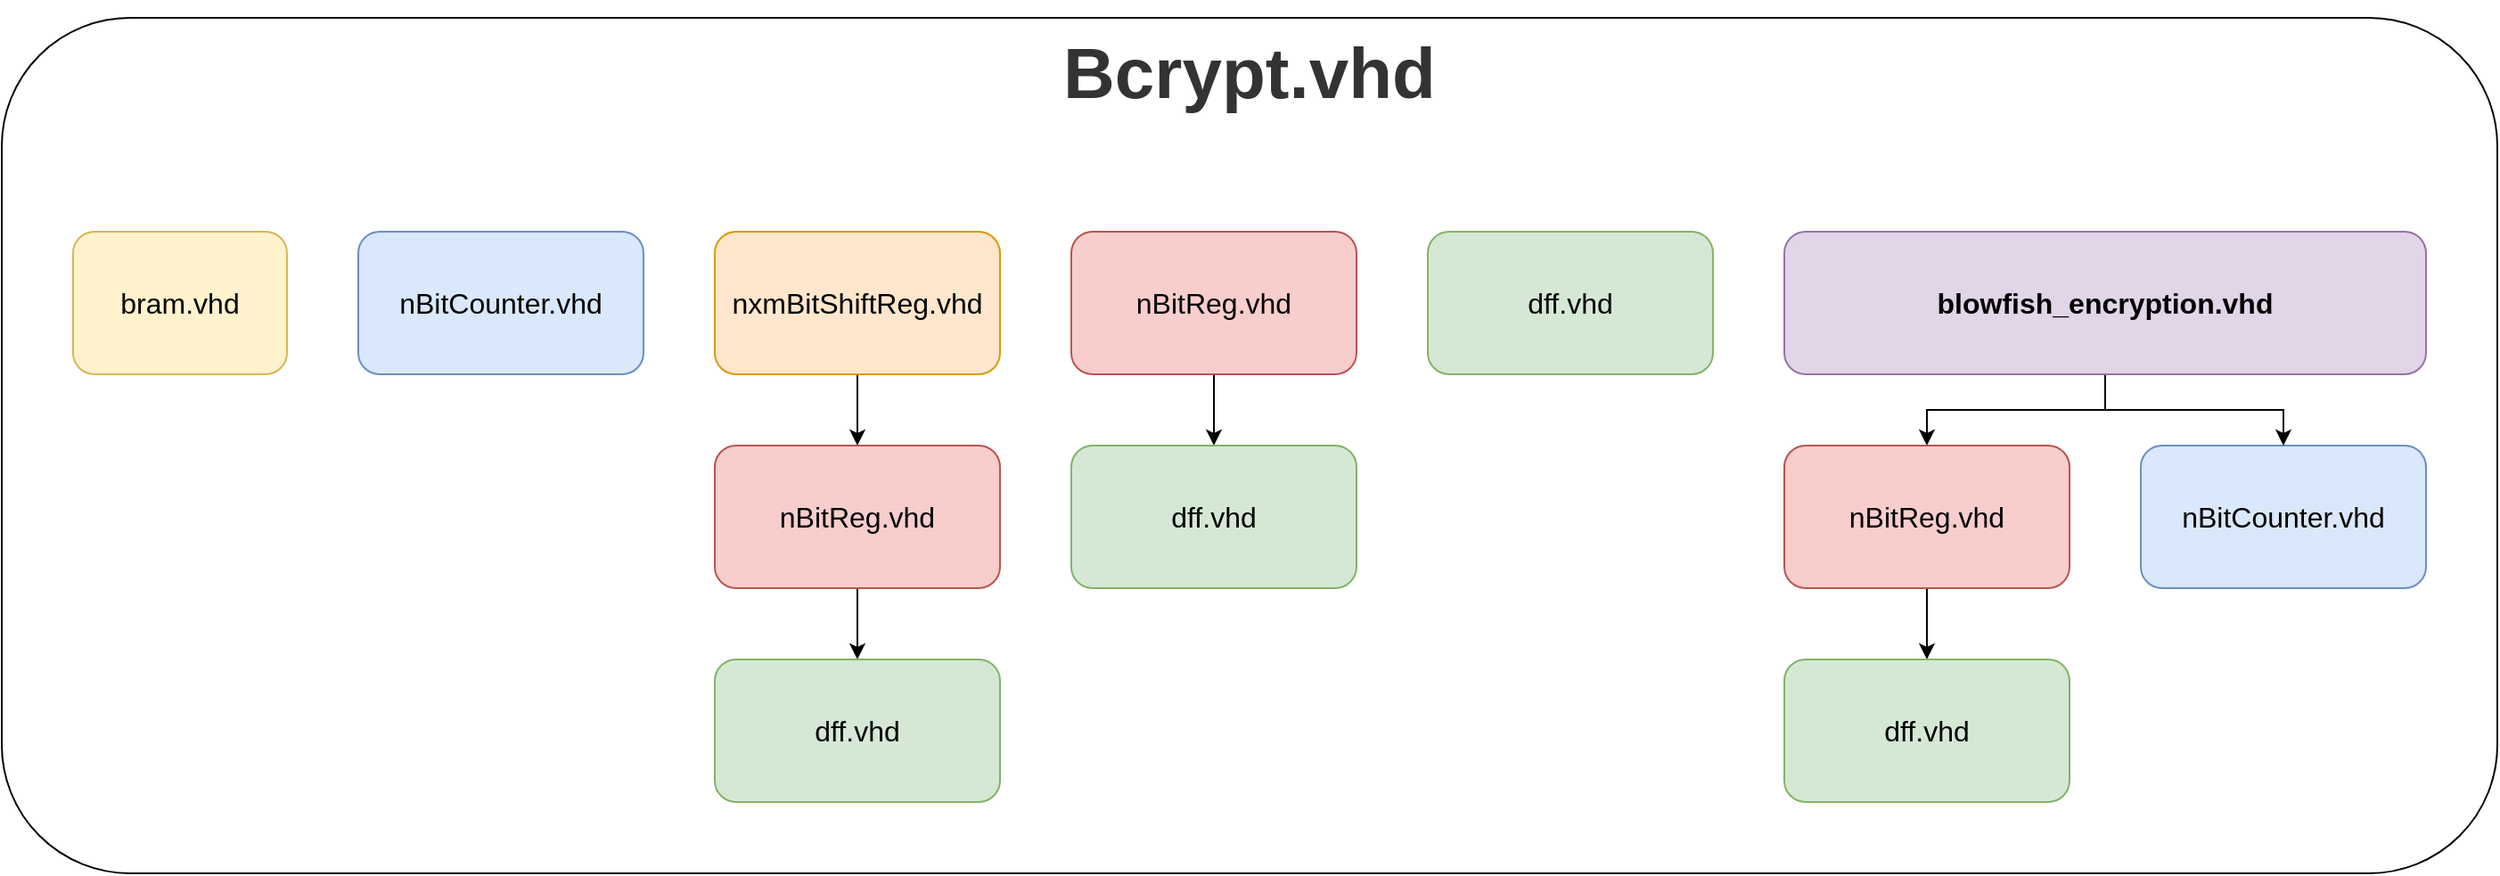<mxfile version="22.1.11" type="device" pages="4">
  <diagram id="S3Bwy63FPXCQf8nDQeJb" name="General">
    <mxGraphModel dx="2074" dy="1120" grid="1" gridSize="10" guides="1" tooltips="1" connect="1" arrows="1" fold="1" page="1" pageScale="1" pageWidth="827" pageHeight="1169" math="0" shadow="0">
      <root>
        <mxCell id="0" />
        <mxCell id="1" parent="0" />
        <mxCell id="zqeCqyucuBoj6Lh_Elu6-16" value="" style="rounded=1;whiteSpace=wrap;html=1;fillColor=none;" parent="1" vertex="1">
          <mxGeometry x="40" y="120" width="1400" height="480" as="geometry" />
        </mxCell>
        <mxCell id="aNR7hin9dGT8M9iWGUgv-1" value="&lt;font style=&quot;font-size: 40px;&quot;&gt;Bcrypt.vhd&lt;/font&gt;" style="rounded=1;whiteSpace=wrap;html=1;fillColor=none;fontColor=#333333;strokeColor=none;fontStyle=1;fontSize=27;" parent="1" vertex="1">
          <mxGeometry x="80" y="110" width="1320" height="80" as="geometry" />
        </mxCell>
        <mxCell id="aNR7hin9dGT8M9iWGUgv-2" value="&lt;font style=&quot;font-size: 16px;&quot;&gt;&lt;span&gt;bram.vhd&lt;/span&gt;&lt;/font&gt;" style="rounded=1;whiteSpace=wrap;html=1;fontStyle=0;fillColor=#fff2cc;strokeColor=#d6b656;" parent="1" vertex="1">
          <mxGeometry x="80" y="240" width="120" height="80" as="geometry" />
        </mxCell>
        <mxCell id="zqeCqyucuBoj6Lh_Elu6-7" value="" style="edgeStyle=orthogonalEdgeStyle;rounded=0;orthogonalLoop=1;jettySize=auto;html=1;" parent="1" source="aNR7hin9dGT8M9iWGUgv-3" target="aNR7hin9dGT8M9iWGUgv-5" edge="1">
          <mxGeometry relative="1" as="geometry" />
        </mxCell>
        <mxCell id="aNR7hin9dGT8M9iWGUgv-3" value="&lt;font style=&quot;font-size: 16px;&quot;&gt;&lt;span&gt;nxmBitShiftReg.vhd&lt;/span&gt;&lt;/font&gt;" style="rounded=1;whiteSpace=wrap;html=1;fontStyle=0;fillColor=#ffe6cc;strokeColor=#d79b00;" parent="1" vertex="1">
          <mxGeometry x="440" y="240" width="160" height="80" as="geometry" />
        </mxCell>
        <mxCell id="zqeCqyucuBoj6Lh_Elu6-8" value="" style="edgeStyle=orthogonalEdgeStyle;rounded=0;orthogonalLoop=1;jettySize=auto;html=1;" parent="1" source="aNR7hin9dGT8M9iWGUgv-5" target="aNR7hin9dGT8M9iWGUgv-6" edge="1">
          <mxGeometry relative="1" as="geometry" />
        </mxCell>
        <mxCell id="aNR7hin9dGT8M9iWGUgv-5" value="&lt;span&gt;&lt;font style=&quot;font-size: 16px;&quot;&gt;&lt;span&gt;nBitReg.vhd&lt;/span&gt;&lt;/font&gt;&lt;/span&gt;" style="rounded=1;whiteSpace=wrap;html=1;fontStyle=0;fillColor=#f8cecc;strokeColor=#b85450;" parent="1" vertex="1">
          <mxGeometry x="440" y="360" width="160" height="80" as="geometry" />
        </mxCell>
        <mxCell id="aNR7hin9dGT8M9iWGUgv-6" value="&lt;span&gt;&lt;font style=&quot;font-size: 16px;&quot;&gt;&lt;span&gt;dff.vhd&lt;/span&gt;&lt;/font&gt;&lt;/span&gt;" style="rounded=1;whiteSpace=wrap;html=1;fontStyle=0;fillColor=#d5e8d4;strokeColor=#82b366;" parent="1" vertex="1">
          <mxGeometry x="440" y="480" width="160" height="80" as="geometry" />
        </mxCell>
        <mxCell id="aNR7hin9dGT8M9iWGUgv-7" value="&lt;font style=&quot;font-size: 16px;&quot;&gt;&lt;span&gt;nBitCounter.vhd&lt;/span&gt;&lt;/font&gt;" style="rounded=1;whiteSpace=wrap;html=1;fontStyle=0;fillColor=#dae8fc;strokeColor=#6c8ebf;" parent="1" vertex="1">
          <mxGeometry x="240" y="240" width="160" height="80" as="geometry" />
        </mxCell>
        <mxCell id="zqeCqyucuBoj6Lh_Elu6-9" value="" style="edgeStyle=orthogonalEdgeStyle;rounded=0;orthogonalLoop=1;jettySize=auto;html=1;" parent="1" source="aNR7hin9dGT8M9iWGUgv-8" target="aNR7hin9dGT8M9iWGUgv-9" edge="1">
          <mxGeometry relative="1" as="geometry" />
        </mxCell>
        <mxCell id="aNR7hin9dGT8M9iWGUgv-8" value="&lt;span&gt;&lt;font style=&quot;font-size: 16px;&quot;&gt;&lt;span&gt;nBitReg.vhd&lt;/span&gt;&lt;/font&gt;&lt;/span&gt;" style="rounded=1;whiteSpace=wrap;html=1;fontStyle=0;fillColor=#f8cecc;strokeColor=#b85450;" parent="1" vertex="1">
          <mxGeometry x="640" y="240" width="160" height="80" as="geometry" />
        </mxCell>
        <mxCell id="aNR7hin9dGT8M9iWGUgv-9" value="&lt;span&gt;&lt;font style=&quot;font-size: 16px;&quot;&gt;&lt;span&gt;dff.vhd&lt;/span&gt;&lt;/font&gt;&lt;/span&gt;" style="rounded=1;whiteSpace=wrap;html=1;fontStyle=0;fillColor=#d5e8d4;strokeColor=#82b366;" parent="1" vertex="1">
          <mxGeometry x="640" y="360" width="160" height="80" as="geometry" />
        </mxCell>
        <mxCell id="zqeCqyucuBoj6Lh_Elu6-1" value="&lt;span&gt;&lt;font style=&quot;font-size: 16px;&quot;&gt;&lt;span&gt;dff.vhd&lt;/span&gt;&lt;/font&gt;&lt;/span&gt;" style="rounded=1;whiteSpace=wrap;html=1;fontStyle=0;fillColor=#d5e8d4;strokeColor=#82b366;" parent="1" vertex="1">
          <mxGeometry x="840" y="240" width="160" height="80" as="geometry" />
        </mxCell>
        <mxCell id="zqeCqyucuBoj6Lh_Elu6-13" style="edgeStyle=orthogonalEdgeStyle;rounded=0;orthogonalLoop=1;jettySize=auto;html=1;entryX=0.5;entryY=0;entryDx=0;entryDy=0;" parent="1" source="zqeCqyucuBoj6Lh_Elu6-2" target="zqeCqyucuBoj6Lh_Elu6-3" edge="1">
          <mxGeometry relative="1" as="geometry" />
        </mxCell>
        <mxCell id="zqeCqyucuBoj6Lh_Elu6-2" value="&lt;b&gt;&lt;font style=&quot;font-size: 16px;&quot;&gt;&lt;span&gt;blowfish_encryption.vhd&lt;/span&gt;&lt;/font&gt;&lt;/b&gt;" style="rounded=1;whiteSpace=wrap;html=1;fontStyle=0;fillColor=#e1d5e7;strokeColor=#9673a6;" parent="1" vertex="1">
          <mxGeometry x="1040" y="240" width="360" height="80" as="geometry" />
        </mxCell>
        <mxCell id="zqeCqyucuBoj6Lh_Elu6-11" value="" style="edgeStyle=orthogonalEdgeStyle;rounded=0;orthogonalLoop=1;jettySize=auto;html=1;" parent="1" source="zqeCqyucuBoj6Lh_Elu6-3" target="zqeCqyucuBoj6Lh_Elu6-4" edge="1">
          <mxGeometry relative="1" as="geometry" />
        </mxCell>
        <mxCell id="zqeCqyucuBoj6Lh_Elu6-3" value="&lt;span&gt;&lt;font style=&quot;font-size: 16px;&quot;&gt;&lt;span&gt;nBitReg.vhd&lt;/span&gt;&lt;/font&gt;&lt;/span&gt;" style="rounded=1;whiteSpace=wrap;html=1;fontStyle=0;fillColor=#f8cecc;strokeColor=#b85450;" parent="1" vertex="1">
          <mxGeometry x="1040" y="360" width="160" height="80" as="geometry" />
        </mxCell>
        <mxCell id="zqeCqyucuBoj6Lh_Elu6-4" value="&lt;span&gt;&lt;font style=&quot;font-size: 16px;&quot;&gt;&lt;span&gt;dff.vhd&lt;/span&gt;&lt;/font&gt;&lt;/span&gt;" style="rounded=1;whiteSpace=wrap;html=1;fontStyle=0;fillColor=#d5e8d4;strokeColor=#82b366;" parent="1" vertex="1">
          <mxGeometry x="1040" y="480" width="160" height="80" as="geometry" />
        </mxCell>
        <mxCell id="zqeCqyucuBoj6Lh_Elu6-5" value="&lt;font style=&quot;font-size: 16px;&quot;&gt;&lt;span&gt;nBitCounter.vhd&lt;/span&gt;&lt;/font&gt;" style="rounded=1;whiteSpace=wrap;html=1;fontStyle=0;fillColor=#dae8fc;strokeColor=#6c8ebf;" parent="1" vertex="1">
          <mxGeometry x="1240" y="360" width="160" height="80" as="geometry" />
        </mxCell>
        <mxCell id="zqeCqyucuBoj6Lh_Elu6-15" style="edgeStyle=orthogonalEdgeStyle;rounded=0;orthogonalLoop=1;jettySize=auto;html=1;entryX=0.5;entryY=0;entryDx=0;entryDy=0;" parent="1" target="zqeCqyucuBoj6Lh_Elu6-5" edge="1">
          <mxGeometry relative="1" as="geometry">
            <mxPoint x="1220" y="340" as="sourcePoint" />
            <mxPoint x="1310" y="350" as="targetPoint" />
            <Array as="points">
              <mxPoint x="1320" y="340" />
            </Array>
          </mxGeometry>
        </mxCell>
      </root>
    </mxGraphModel>
  </diagram>
  <diagram id="LzbmDW8bKWerdm9Vnc9x" name="bcrypt tb">
    <mxGraphModel dx="2924" dy="1120" grid="1" gridSize="10" guides="1" tooltips="1" connect="1" arrows="1" fold="1" page="1" pageScale="1" pageWidth="850" pageHeight="1100" math="0" shadow="0">
      <root>
        <mxCell id="0" />
        <mxCell id="1" parent="0" />
        <mxCell id="3q3yAW4LGMC-pF_v1pLA-24" value="" style="shape=flexArrow;endArrow=classic;html=1;rounded=0;fillColor=#e1d5e7;strokeColor=none;strokeWidth=13;" parent="1" edge="1">
          <mxGeometry width="50" height="50" relative="1" as="geometry">
            <mxPoint x="550" y="600" as="sourcePoint" />
            <mxPoint x="760" y="600" as="targetPoint" />
          </mxGeometry>
        </mxCell>
        <mxCell id="3q3yAW4LGMC-pF_v1pLA-26" value="" style="shape=flexArrow;endArrow=classic;html=1;rounded=0;fillColor=#e1d5e7;strokeColor=none;strokeWidth=13;" parent="1" edge="1">
          <mxGeometry width="50" height="50" relative="1" as="geometry">
            <mxPoint x="550" y="690" as="sourcePoint" />
            <mxPoint x="760" y="690" as="targetPoint" />
          </mxGeometry>
        </mxCell>
        <mxCell id="3q3yAW4LGMC-pF_v1pLA-19" value="" style="shape=flexArrow;endArrow=classic;html=1;rounded=0;fillColor=#e1d5e7;strokeColor=none;strokeWidth=13;" parent="1" edge="1">
          <mxGeometry width="50" height="50" relative="1" as="geometry">
            <mxPoint x="550" y="520" as="sourcePoint" />
            <mxPoint x="760" y="520" as="targetPoint" />
          </mxGeometry>
        </mxCell>
        <mxCell id="nbaKIWSsGJJZll5_DG_Z-2" value="Sbox BRAM" style="rounded=1;whiteSpace=wrap;html=1;fillColor=#d5e8d4;strokeColor=#82b366;" parent="1" vertex="1">
          <mxGeometry x="120" y="360" width="120" height="80" as="geometry" />
        </mxCell>
        <UserObject label="&lt;div&gt;Bcrypt Core&lt;/div&gt;" link="data:page/id,YmXWAisofS-MouCbzUtv" id="nbaKIWSsGJJZll5_DG_Z-1">
          <mxCell style="rounded=1;whiteSpace=wrap;html=1;fillColor=#dae8fc;strokeColor=#6c8ebf;" parent="1" vertex="1">
            <mxGeometry x="360" y="360" width="200" height="440" as="geometry" />
          </mxCell>
        </UserObject>
        <mxCell id="3q3yAW4LGMC-pF_v1pLA-1" value="Init Subkey" style="rounded=1;whiteSpace=wrap;html=1;fillColor=#d5e8d4;strokeColor=#82b366;" parent="1" vertex="1">
          <mxGeometry x="120" y="480" width="120" height="80" as="geometry" />
        </mxCell>
        <mxCell id="3q3yAW4LGMC-pF_v1pLA-2" value="Key (password)" style="rounded=1;whiteSpace=wrap;html=1;fillColor=#d5e8d4;strokeColor=#82b366;" parent="1" vertex="1">
          <mxGeometry x="120" y="600" width="120" height="80" as="geometry" />
        </mxCell>
        <mxCell id="3q3yAW4LGMC-pF_v1pLA-3" value="Salt" style="rounded=1;whiteSpace=wrap;html=1;fillColor=#d5e8d4;strokeColor=#82b366;" parent="1" vertex="1">
          <mxGeometry x="120" y="720" width="120" height="80" as="geometry" />
        </mxCell>
        <mxCell id="3q3yAW4LGMC-pF_v1pLA-7" value="" style="shape=flexArrow;endArrow=classic;html=1;rounded=0;exitX=1;exitY=0.5;exitDx=0;exitDy=0;entryX=0;entryY=0.091;entryDx=0;entryDy=0;entryPerimeter=0;fillColor=#d5e8d4;strokeColor=none;" parent="1" source="nbaKIWSsGJJZll5_DG_Z-2" target="nbaKIWSsGJJZll5_DG_Z-1" edge="1">
          <mxGeometry width="50" height="50" relative="1" as="geometry">
            <mxPoint x="320" y="540" as="sourcePoint" />
            <mxPoint x="370" y="490" as="targetPoint" />
          </mxGeometry>
        </mxCell>
        <mxCell id="3q3yAW4LGMC-pF_v1pLA-8" value="" style="shape=flexArrow;endArrow=classic;html=1;rounded=0;exitX=1;exitY=0.5;exitDx=0;exitDy=0;entryX=0;entryY=0.091;entryDx=0;entryDy=0;entryPerimeter=0;fillColor=#d5e8d4;strokeColor=none;" parent="1" edge="1">
          <mxGeometry width="50" height="50" relative="1" as="geometry">
            <mxPoint x="240" y="519.5" as="sourcePoint" />
            <mxPoint x="360" y="519.5" as="targetPoint" />
          </mxGeometry>
        </mxCell>
        <mxCell id="3q3yAW4LGMC-pF_v1pLA-9" value="" style="shape=flexArrow;endArrow=classic;html=1;rounded=0;exitX=1;exitY=0.5;exitDx=0;exitDy=0;entryX=0;entryY=0.091;entryDx=0;entryDy=0;entryPerimeter=0;fillColor=#d5e8d4;strokeColor=none;" parent="1" edge="1">
          <mxGeometry width="50" height="50" relative="1" as="geometry">
            <mxPoint x="240" y="639.5" as="sourcePoint" />
            <mxPoint x="360" y="639.5" as="targetPoint" />
          </mxGeometry>
        </mxCell>
        <mxCell id="3q3yAW4LGMC-pF_v1pLA-10" value="" style="shape=flexArrow;endArrow=classic;html=1;rounded=0;exitX=1;exitY=0.5;exitDx=0;exitDy=0;entryX=0;entryY=0.091;entryDx=0;entryDy=0;entryPerimeter=0;fillColor=#d5e8d4;strokeColor=none;" parent="1" edge="1">
          <mxGeometry width="50" height="50" relative="1" as="geometry">
            <mxPoint x="240" y="759.5" as="sourcePoint" />
            <mxPoint x="360" y="759.5" as="targetPoint" />
          </mxGeometry>
        </mxCell>
        <mxCell id="3q3yAW4LGMC-pF_v1pLA-11" value="" style="shape=flexArrow;endArrow=classic;html=1;rounded=1;entryX=0;entryY=0.5;entryDx=0;entryDy=0;fillColor=#ffe6cc;strokeColor=none;strokeWidth=4;" parent="1" target="nbaKIWSsGJJZll5_DG_Z-2" edge="1">
          <mxGeometry width="50" height="50" relative="1" as="geometry">
            <mxPoint x="560" y="400" as="sourcePoint" />
            <mxPoint x="110" y="410" as="targetPoint" />
            <Array as="points">
              <mxPoint x="600" y="400" />
              <mxPoint x="600" y="320" />
              <mxPoint x="40" y="320" />
              <mxPoint x="40" y="360" />
              <mxPoint x="40" y="400" />
            </Array>
          </mxGeometry>
        </mxCell>
        <mxCell id="3q3yAW4LGMC-pF_v1pLA-13" value="Init memory" style="rounded=0;whiteSpace=wrap;html=1;fillColor=none;strokeColor=none;fontSize=15;" parent="1" vertex="1">
          <mxGeometry x="270" y="290" width="120" height="60" as="geometry" />
        </mxCell>
        <mxCell id="3q3yAW4LGMC-pF_v1pLA-14" value="" style="shape=flexArrow;endArrow=classic;html=1;rounded=1;entryX=0;entryY=0.5;entryDx=0;entryDy=0;fillColor=#ffe6cc;strokeColor=none;strokeWidth=4;" parent="1" target="3q3yAW4LGMC-pF_v1pLA-1" edge="1">
          <mxGeometry width="50" height="50" relative="1" as="geometry">
            <mxPoint x="40" y="400" as="sourcePoint" />
            <mxPoint x="100" y="520" as="targetPoint" />
            <Array as="points">
              <mxPoint x="40" y="520" />
            </Array>
          </mxGeometry>
        </mxCell>
        <mxCell id="3q3yAW4LGMC-pF_v1pLA-15" value="" style="shape=flexArrow;endArrow=classic;html=1;rounded=1;entryX=0;entryY=0.5;entryDx=0;entryDy=0;fillColor=#ffe6cc;strokeColor=none;strokeWidth=4;exitX=1.01;exitY=0.173;exitDx=0;exitDy=0;exitPerimeter=0;" parent="1" source="nbaKIWSsGJJZll5_DG_Z-1" target="3q3yAW4LGMC-pF_v1pLA-2" edge="1">
          <mxGeometry width="50" height="50" relative="1" as="geometry">
            <mxPoint x="560" y="520" as="sourcePoint" />
            <mxPoint x="120" y="520" as="targetPoint" />
            <Array as="points">
              <mxPoint x="600" y="436" />
              <mxPoint x="640" y="436" />
              <mxPoint x="640" y="360" />
              <mxPoint x="640" y="280" />
              <mxPoint x="320" y="280" />
              <mxPoint y="280" />
              <mxPoint y="360" />
              <mxPoint y="520" />
              <mxPoint y="640" />
            </Array>
          </mxGeometry>
        </mxCell>
        <mxCell id="3q3yAW4LGMC-pF_v1pLA-16" value="key_addr" style="rounded=0;whiteSpace=wrap;html=1;fillColor=none;strokeColor=none;fontSize=15;" parent="1" vertex="1">
          <mxGeometry x="270" y="250" width="120" height="60" as="geometry" />
        </mxCell>
        <mxCell id="3q3yAW4LGMC-pF_v1pLA-21" value="key_done" style="rounded=0;whiteSpace=wrap;html=1;fillColor=none;strokeColor=none;fontSize=15;" parent="1" vertex="1">
          <mxGeometry x="600" y="490" width="90" height="60" as="geometry" />
        </mxCell>
        <mxCell id="3q3yAW4LGMC-pF_v1pLA-25" value="dout_valid" style="rounded=0;whiteSpace=wrap;html=1;fillColor=none;strokeColor=none;fontSize=15;" parent="1" vertex="1">
          <mxGeometry x="600" y="570" width="90" height="60" as="geometry" />
        </mxCell>
        <mxCell id="3q3yAW4LGMC-pF_v1pLA-27" value="dout" style="rounded=0;whiteSpace=wrap;html=1;fillColor=none;strokeColor=none;fontSize=15;" parent="1" vertex="1">
          <mxGeometry x="600" y="660" width="90" height="60" as="geometry" />
        </mxCell>
        <mxCell id="-8Gw28viJa6uL5eRCZNl-1" value="OUTPUT CHECK" style="rounded=1;whiteSpace=wrap;html=1;fillColor=#f8cecc;strokeColor=#b85450;" parent="1" vertex="1">
          <mxGeometry x="760" y="480" width="190" height="240" as="geometry" />
        </mxCell>
      </root>
    </mxGraphModel>
  </diagram>
  <diagram name="bcrypt core inst" id="YmXWAisofS-MouCbzUtv">
    <mxGraphModel dx="2074" dy="1120" grid="1" gridSize="10" guides="1" tooltips="1" connect="1" arrows="1" fold="1" page="1" pageScale="1" pageWidth="827" pageHeight="1169" math="0" shadow="0">
      <root>
        <mxCell id="0" />
        <mxCell id="1" parent="0" />
        <mxCell id="fLC40trGX75_qP32-5L6-43" value="" style="rounded=1;whiteSpace=wrap;html=1;fillColor=#e1d5e7;strokeColor=#9673a6;" parent="1" vertex="1">
          <mxGeometry x="180" y="200" width="1360" height="600" as="geometry" />
        </mxCell>
        <mxCell id="7EGL9XoVboEZDOE69qso-16" value="" style="rounded=1;whiteSpace=wrap;html=1;fillColor=#d5e8d4;strokeColor=#82b366;" parent="1" vertex="1">
          <mxGeometry x="220" y="270" width="400" height="280" as="geometry" />
        </mxCell>
        <mxCell id="7EGL9XoVboEZDOE69qso-3" value="&lt;div style=&quot;font-size: 16px;&quot;&gt;Sbox 0 &amp;amp; Sbox 1&lt;/div&gt;&lt;div style=&quot;font-size: 16px;&quot;&gt;&lt;br&gt;&lt;/div&gt;&lt;div&gt;DATA_WIDTH : 32 bits&lt;br&gt;&lt;/div&gt;&lt;div&gt;ADD_WIDTH : 9 bits&lt;br&gt;&lt;/div&gt;" style="rounded=1;whiteSpace=wrap;html=1;fillColor=#f5f5f5;fontColor=#333333;strokeColor=#666666;" parent="1" vertex="1">
          <mxGeometry x="244" y="320" width="160" height="90" as="geometry" />
        </mxCell>
        <mxCell id="7EGL9XoVboEZDOE69qso-11" value="&lt;div style=&quot;font-size: 16px;&quot;&gt;Sbox 2 &amp;amp; Sbox 3&lt;/div&gt;&lt;div style=&quot;font-size: 16px;&quot;&gt;&lt;br&gt;&lt;/div&gt;&lt;div&gt;DATA_WIDTH : 32 bits&lt;br&gt;&lt;/div&gt;&lt;div&gt;ADD_WIDTH : 9 bits&lt;br&gt;&lt;/div&gt;" style="rounded=1;whiteSpace=wrap;html=1;fillColor=#f5f5f5;fontColor=#333333;strokeColor=#666666;" parent="1" vertex="1">
          <mxGeometry x="434" y="320" width="160" height="90" as="geometry" />
        </mxCell>
        <mxCell id="7EGL9XoVboEZDOE69qso-13" value="&lt;div style=&quot;font-size: 16px;&quot;&gt;Subkeys&lt;/div&gt;&lt;div style=&quot;font-size: 16px;&quot;&gt;&lt;br&gt;&lt;/div&gt;&lt;div&gt;DATA_WIDTH : 32 bits&lt;br&gt;&lt;/div&gt;&lt;div&gt;ADD_WIDTH : 9 bits&lt;br&gt;&lt;/div&gt;" style="rounded=1;whiteSpace=wrap;html=1;fillColor=#f5f5f5;fontColor=#333333;strokeColor=#666666;" parent="1" vertex="1">
          <mxGeometry x="244" y="440" width="160" height="90" as="geometry" />
        </mxCell>
        <mxCell id="7EGL9XoVboEZDOE69qso-17" value="BLOCK RAM" style="rounded=0;whiteSpace=wrap;html=1;fillColor=none;strokeColor=none;fontSize=16;fontStyle=1" parent="1" vertex="1">
          <mxGeometry x="360" y="270" width="120" height="60" as="geometry" />
        </mxCell>
        <mxCell id="7EGL9XoVboEZDOE69qso-18" value="bram.vhd" style="rounded=0;whiteSpace=wrap;html=1;fillColor=none;strokeColor=none;fontStyle=2" parent="1" vertex="1">
          <mxGeometry x="530" y="510" width="90" height="40" as="geometry" />
        </mxCell>
        <mxCell id="fLC40trGX75_qP32-5L6-1" value="" style="rounded=1;whiteSpace=wrap;html=1;fillColor=#dae8fc;strokeColor=#6c8ebf;" parent="1" vertex="1">
          <mxGeometry x="220" y="570" width="400" height="190" as="geometry" />
        </mxCell>
        <mxCell id="fLC40trGX75_qP32-5L6-3" value="&lt;div style=&quot;font-size: 16px;&quot;&gt;Active Sbox&lt;/div&gt;&lt;div style=&quot;font-size: 16px;&quot;&gt;&lt;br&gt;&lt;/div&gt;&lt;div&gt;N : 4 registers&lt;br&gt;&lt;/div&gt;&lt;div&gt;M : 1 bit&lt;br&gt;&lt;/div&gt;" style="rounded=1;whiteSpace=wrap;html=1;fillColor=#f5f5f5;fontColor=#333333;strokeColor=#666666;" parent="1" vertex="1">
          <mxGeometry x="244" y="630" width="160" height="90" as="geometry" />
        </mxCell>
        <mxCell id="fLC40trGX75_qP32-5L6-5" value="SHIFT REGISTER (with Rotation)" style="rounded=0;whiteSpace=wrap;html=1;fillColor=none;strokeColor=none;fontSize=16;fontStyle=1" parent="1" vertex="1">
          <mxGeometry x="220" y="570" width="400" height="60" as="geometry" />
        </mxCell>
        <mxCell id="fLC40trGX75_qP32-5L6-6" value="nxmBitShiftReg.vhd" style="rounded=0;whiteSpace=wrap;html=1;fillColor=none;strokeColor=none;fontStyle=2" parent="1" vertex="1">
          <mxGeometry x="490" y="720" width="130" height="40" as="geometry" />
        </mxCell>
        <mxCell id="fLC40trGX75_qP32-5L6-7" value="" style="rounded=1;whiteSpace=wrap;html=1;fillColor=#ffe6cc;strokeColor=#d79b00;" parent="1" vertex="1">
          <mxGeometry x="660" y="270" width="400" height="280" as="geometry" />
        </mxCell>
        <mxCell id="fLC40trGX75_qP32-5L6-8" value="&lt;div style=&quot;font-size: 16px;&quot;&gt;Cost counter&lt;/div&gt;&lt;div style=&quot;font-size: 16px;&quot;&gt;&lt;br&gt;&lt;/div&gt;&lt;div&gt;ASYNC : False&lt;br&gt;&lt;/div&gt;&lt;div&gt;BIT_WIDTH : 2 bits&lt;br&gt;&lt;/div&gt;" style="rounded=1;whiteSpace=wrap;html=1;fillColor=#f5f5f5;fontColor=#333333;strokeColor=#666666;" parent="1" vertex="1">
          <mxGeometry x="684" y="320" width="160" height="90" as="geometry" />
        </mxCell>
        <mxCell id="fLC40trGX75_qP32-5L6-11" value="COUNTERS" style="rounded=0;whiteSpace=wrap;html=1;fillColor=none;strokeColor=none;fontSize=16;fontStyle=1" parent="1" vertex="1">
          <mxGeometry x="660" y="270" width="400" height="60" as="geometry" />
        </mxCell>
        <mxCell id="fLC40trGX75_qP32-5L6-12" value="nBitCounter.vhd" style="rounded=0;whiteSpace=wrap;html=1;fillColor=none;strokeColor=none;fontStyle=2" parent="1" vertex="1">
          <mxGeometry x="940" y="510" width="120" height="40" as="geometry" />
        </mxCell>
        <mxCell id="fLC40trGX75_qP32-5L6-13" value="&lt;div style=&quot;font-size: 16px;&quot;&gt;Loop counter(init &amp;amp; ECB)&lt;br&gt;&lt;/div&gt;&lt;div&gt;ASYNC : False&lt;br&gt;&lt;/div&gt;&lt;div&gt;BIT_WIDTH : 9 bits&lt;br&gt;&lt;/div&gt;" style="rounded=1;whiteSpace=wrap;html=1;fillColor=#f5f5f5;fontColor=#333333;strokeColor=#666666;" parent="1" vertex="1">
          <mxGeometry x="870" y="320" width="160" height="90" as="geometry" />
        </mxCell>
        <mxCell id="fLC40trGX75_qP32-5L6-15" value="&lt;div style=&quot;font-size: 16px;&quot;&gt;Loop end counter(+1)&lt;/div&gt;&lt;div style=&quot;font-size: 16px;&quot;&gt;&lt;br&gt;&lt;/div&gt;&lt;div&gt;ASYNC : False&lt;br&gt;&lt;/div&gt;&lt;div&gt;BIT_WIDTH : 10 bits&lt;br&gt;&lt;/div&gt;" style="rounded=1;whiteSpace=wrap;html=1;fillColor=#f5f5f5;fontColor=#333333;strokeColor=#666666;" parent="1" vertex="1">
          <mxGeometry x="684" y="430" width="160" height="90" as="geometry" />
        </mxCell>
        <mxCell id="fLC40trGX75_qP32-5L6-30" value="" style="rounded=1;whiteSpace=wrap;html=1;fillColor=#fff2cc;strokeColor=#d6b656;" parent="1" vertex="1">
          <mxGeometry x="660" y="570" width="400" height="190" as="geometry" />
        </mxCell>
        <mxCell id="fLC40trGX75_qP32-5L6-31" value="&lt;div style=&quot;font-size: 16px;&quot;&gt;First expand key flag&lt;br&gt;&lt;/div&gt;&lt;div style=&quot;font-size: 16px;&quot;&gt;&lt;br&gt;&lt;/div&gt;&lt;div&gt;Async : False&lt;br&gt;&lt;/div&gt;&lt;div&gt;&lt;br&gt;&lt;/div&gt;" style="rounded=1;whiteSpace=wrap;html=1;fillColor=#f5f5f5;fontColor=#333333;strokeColor=#666666;" parent="1" vertex="1">
          <mxGeometry x="684" y="630" width="160" height="90" as="geometry" />
        </mxCell>
        <mxCell id="fLC40trGX75_qP32-5L6-32" value="D FLIP FLOP" style="rounded=0;whiteSpace=wrap;html=1;fillColor=none;strokeColor=none;fontSize=16;fontStyle=1" parent="1" vertex="1">
          <mxGeometry x="660" y="570" width="400" height="60" as="geometry" />
        </mxCell>
        <mxCell id="fLC40trGX75_qP32-5L6-33" value="dff.vhd" style="rounded=0;whiteSpace=wrap;html=1;fillColor=none;strokeColor=none;fontStyle=2" parent="1" vertex="1">
          <mxGeometry x="980" y="720" width="80" height="40" as="geometry" />
        </mxCell>
        <mxCell id="fLC40trGX75_qP32-5L6-34" value="&lt;div style=&quot;font-size: 16px;&quot;&gt;Use Salt Dword Low Flag&lt;br&gt;&lt;/div&gt;&lt;div&gt;Async : False&lt;br&gt;&lt;/div&gt;&lt;div&gt;&lt;br&gt;&lt;/div&gt;" style="rounded=1;whiteSpace=wrap;html=1;fillColor=#f5f5f5;fontColor=#333333;strokeColor=#666666;" parent="1" vertex="1">
          <mxGeometry x="870" y="630" width="160" height="90" as="geometry" />
        </mxCell>
        <mxCell id="fLC40trGX75_qP32-5L6-35" value="" style="rounded=1;whiteSpace=wrap;html=1;fillColor=#f8cecc;strokeColor=#b85450;" parent="1" vertex="1">
          <mxGeometry x="1100" y="270" width="400" height="280" as="geometry" />
        </mxCell>
        <mxCell id="fLC40trGX75_qP32-5L6-36" value="&lt;div style=&quot;font-size: 16px;&quot;&gt;Loop Counter Delay&lt;br&gt;&lt;/div&gt;&lt;div style=&quot;font-size: 16px;&quot;&gt;&lt;br&gt;&lt;/div&gt;&lt;div&gt;ASYNC : False&lt;br&gt;&lt;/div&gt;&lt;div&gt;BIT_WIDTH : 9 bits&lt;br&gt;&lt;/div&gt;" style="rounded=1;whiteSpace=wrap;html=1;fillColor=#f5f5f5;fontColor=#333333;strokeColor=#666666;" parent="1" vertex="1">
          <mxGeometry x="1124" y="320" width="160" height="90" as="geometry" />
        </mxCell>
        <mxCell id="fLC40trGX75_qP32-5L6-37" value="REGISTER" style="rounded=0;whiteSpace=wrap;html=1;fillColor=none;strokeColor=none;fontSize=16;fontStyle=1" parent="1" vertex="1">
          <mxGeometry x="1100" y="270" width="400" height="60" as="geometry" />
        </mxCell>
        <mxCell id="fLC40trGX75_qP32-5L6-38" value="nBitReg.vhd" style="rounded=0;whiteSpace=wrap;html=1;fillColor=none;strokeColor=none;fontStyle=2" parent="1" vertex="1">
          <mxGeometry x="1400" y="510" width="100" height="40" as="geometry" />
        </mxCell>
        <mxCell id="fLC40trGX75_qP32-5L6-39" value="&lt;div style=&quot;font-size: 16px;&quot;&gt;Blowfish Out Delay&lt;/div&gt;&lt;div style=&quot;font-size: 16px;&quot;&gt;&lt;br&gt;&lt;/div&gt;&lt;div&gt;ASYNC : False&lt;br&gt;&lt;/div&gt;&lt;div&gt;BIT_WIDTH : 64 bits&lt;br&gt;&lt;/div&gt;" style="rounded=1;whiteSpace=wrap;html=1;fillColor=#f5f5f5;fontColor=#333333;strokeColor=#666666;" parent="1" vertex="1">
          <mxGeometry x="1310" y="320" width="160" height="90" as="geometry" />
        </mxCell>
        <mxCell id="fLC40trGX75_qP32-5L6-41" value="&lt;div style=&quot;font-size: 16px;&quot;&gt;Blowfish Out Delay&lt;/div&gt;&lt;div style=&quot;font-size: 16px;&quot;&gt;Twice&lt;br&gt;&lt;/div&gt;&lt;div&gt;ASYNC : False&lt;br&gt;&lt;/div&gt;&lt;div&gt;BIT_WIDTH : 64 bits&lt;br&gt;&lt;/div&gt;" style="rounded=1;whiteSpace=wrap;html=1;fillColor=#f5f5f5;fontColor=#333333;strokeColor=#666666;" parent="1" vertex="1">
          <mxGeometry x="1124" y="430" width="160" height="90" as="geometry" />
        </mxCell>
        <mxCell id="fLC40trGX75_qP32-5L6-44" value="BCRYPT CORE" style="rounded=1;whiteSpace=wrap;html=1;fillColor=none;strokeColor=none;fontStyle=1;fontSize=22;" parent="1" vertex="1">
          <mxGeometry x="180" y="200" width="1360" height="60" as="geometry" />
        </mxCell>
      </root>
    </mxGraphModel>
  </diagram>
  <diagram name="bcrypt core" id="WNMKQ7a9CtBa3cbVW2UG">
    <mxGraphModel dx="4598" dy="4374" grid="1" gridSize="10" guides="1" tooltips="1" connect="1" arrows="1" fold="1" page="1" pageScale="1" pageWidth="827" pageHeight="1169" math="0" shadow="0">
      <root>
        <mxCell id="ROXL5avVqIjRntkrCK3H-0" />
        <mxCell id="ROXL5avVqIjRntkrCK3H-1" parent="ROXL5avVqIjRntkrCK3H-0" />
        <mxCell id="yf8Vn-Xlz2NRk6f_VjwH-64" value="" style="rounded=0;whiteSpace=wrap;html=1;strokeWidth=5;" parent="ROXL5avVqIjRntkrCK3H-1" vertex="1">
          <mxGeometry x="40" y="-1196.25" width="2200" height="1710" as="geometry" />
        </mxCell>
        <mxCell id="hIbvnzIKUDem9TLpaMSF-0" value="&lt;b&gt;BRAM&lt;br style=&quot;font-size: 16px;&quot;&gt;&lt;/b&gt;sbox01&lt;br style=&quot;font-size: 16px;&quot;&gt;&lt;i&gt;16kb&lt;/i&gt;" style="rounded=0;whiteSpace=wrap;html=1;fontSize=16;fillColor=#d5e8d4;strokeColor=#82b366;" parent="ROXL5avVqIjRntkrCK3H-1" vertex="1">
          <mxGeometry x="1040" y="-360" width="160" height="80" as="geometry" />
        </mxCell>
        <mxCell id="XZO48qd468Gqja3xGvcr-0" value="&lt;b&gt;BRAM&lt;br style=&quot;font-size: 16px;&quot;&gt;&lt;/b&gt;sbox23&lt;br style=&quot;font-size: 16px;&quot;&gt;&lt;i&gt;16kb&lt;/i&gt;" style="rounded=0;whiteSpace=wrap;html=1;fontSize=16;fillColor=#d5e8d4;strokeColor=#82b366;" parent="ROXL5avVqIjRntkrCK3H-1" vertex="1">
          <mxGeometry x="1040" y="-268.75" width="160" height="80" as="geometry" />
        </mxCell>
        <mxCell id="XZO48qd468Gqja3xGvcr-1" value="&lt;b&gt;BRAM&lt;br style=&quot;font-size: 16px;&quot;&gt;&lt;/b&gt;subkey_memory&lt;br style=&quot;font-size: 16px;&quot;&gt;&lt;i&gt;16kb&lt;/i&gt;" style="rounded=0;whiteSpace=wrap;html=1;fontSize=16;fillColor=#d5e8d4;strokeColor=#82b366;" parent="ROXL5avVqIjRntkrCK3H-1" vertex="1">
          <mxGeometry x="1040" y="-177.5" width="160" height="80" as="geometry" />
        </mxCell>
        <mxCell id="UsUdv7iphlGZzBfHlEy7-0" value="" style="edgeStyle=none;orthogonalLoop=1;jettySize=auto;html=1;rounded=0;" parent="ROXL5avVqIjRntkrCK3H-1" edge="1">
          <mxGeometry width="100" relative="1" as="geometry">
            <mxPoint x="-20" y="-680" as="sourcePoint" />
            <mxPoint x="40" y="-680" as="targetPoint" />
            <Array as="points" />
          </mxGeometry>
        </mxCell>
        <mxCell id="UsUdv7iphlGZzBfHlEy7-2" value="clk" style="rounded=0;whiteSpace=wrap;html=1;fillColor=none;strokeColor=none;fontSize=13;" parent="ROXL5avVqIjRntkrCK3H-1" vertex="1">
          <mxGeometry x="-20" y="-710" width="60" height="30" as="geometry" />
        </mxCell>
        <mxCell id="UsUdv7iphlGZzBfHlEy7-5" value="" style="edgeStyle=none;orthogonalLoop=1;jettySize=auto;html=1;rounded=0;" parent="ROXL5avVqIjRntkrCK3H-1" edge="1">
          <mxGeometry width="100" relative="1" as="geometry">
            <mxPoint x="-20" y="-640" as="sourcePoint" />
            <mxPoint x="40" y="-640" as="targetPoint" />
            <Array as="points" />
          </mxGeometry>
        </mxCell>
        <mxCell id="UsUdv7iphlGZzBfHlEy7-6" value="rst" style="rounded=0;whiteSpace=wrap;html=1;fillColor=none;strokeColor=none;fontSize=13;" parent="ROXL5avVqIjRntkrCK3H-1" vertex="1">
          <mxGeometry x="-20" y="-670" width="60" height="30" as="geometry" />
        </mxCell>
        <mxCell id="UsUdv7iphlGZzBfHlEy7-9" value="" style="endArrow=classic;html=1;rounded=0;fillColor=none;strokeColor=default;strokeWidth=2;" parent="ROXL5avVqIjRntkrCK3H-1" edge="1">
          <mxGeometry width="50" height="50" relative="1" as="geometry">
            <mxPoint x="-20" y="-600" as="sourcePoint" />
            <mxPoint x="40" y="-600" as="targetPoint" />
          </mxGeometry>
        </mxCell>
        <mxCell id="UsUdv7iphlGZzBfHlEy7-10" value="salt(127:0)" style="rounded=0;whiteSpace=wrap;html=1;fillColor=none;strokeColor=none;fontSize=13;" parent="ROXL5avVqIjRntkrCK3H-1" vertex="1">
          <mxGeometry x="-40" y="-630" width="80" height="30" as="geometry" />
        </mxCell>
        <mxCell id="UsUdv7iphlGZzBfHlEy7-11" value="" style="edgeStyle=none;orthogonalLoop=1;jettySize=auto;html=1;rounded=0;" parent="ROXL5avVqIjRntkrCK3H-1" edge="1">
          <mxGeometry width="100" relative="1" as="geometry">
            <mxPoint x="-20" y="-560" as="sourcePoint" />
            <mxPoint x="40" y="-560" as="targetPoint" />
            <Array as="points" />
          </mxGeometry>
        </mxCell>
        <mxCell id="UsUdv7iphlGZzBfHlEy7-12" value="start_expand_key" style="rounded=0;whiteSpace=wrap;html=1;fillColor=none;strokeColor=none;fontSize=13;" parent="ROXL5avVqIjRntkrCK3H-1" vertex="1">
          <mxGeometry x="-80" y="-590" width="120" height="30" as="geometry" />
        </mxCell>
        <mxCell id="UsUdv7iphlGZzBfHlEy7-14" value="" style="edgeStyle=none;orthogonalLoop=1;jettySize=auto;html=1;rounded=0;" parent="ROXL5avVqIjRntkrCK3H-1" edge="1">
          <mxGeometry width="100" relative="1" as="geometry">
            <mxPoint x="-20" y="-520" as="sourcePoint" />
            <mxPoint x="40" y="-520" as="targetPoint" />
            <Array as="points" />
          </mxGeometry>
        </mxCell>
        <mxCell id="UsUdv7iphlGZzBfHlEy7-15" value="pipeline_full" style="rounded=0;whiteSpace=wrap;html=1;fillColor=none;strokeColor=none;fontSize=13;" parent="ROXL5avVqIjRntkrCK3H-1" vertex="1">
          <mxGeometry x="-40" y="-550" width="80" height="30" as="geometry" />
        </mxCell>
        <mxCell id="UsUdv7iphlGZzBfHlEy7-17" value="" style="endArrow=classic;html=1;rounded=0;fillColor=none;strokeColor=default;strokeWidth=2;" parent="ROXL5avVqIjRntkrCK3H-1" edge="1">
          <mxGeometry width="50" height="50" relative="1" as="geometry">
            <mxPoint x="-20" y="-480.83" as="sourcePoint" />
            <mxPoint x="40" y="-480.83" as="targetPoint" />
          </mxGeometry>
        </mxCell>
        <mxCell id="UsUdv7iphlGZzBfHlEy7-18" value="sbox_init_addr(8:0)" style="rounded=0;whiteSpace=wrap;html=1;fillColor=none;strokeColor=none;fontSize=13;" parent="ROXL5avVqIjRntkrCK3H-1" vertex="1">
          <mxGeometry x="-80" y="-510.0" width="120" height="30" as="geometry" />
        </mxCell>
        <mxCell id="UsUdv7iphlGZzBfHlEy7-19" value="" style="endArrow=classic;html=1;rounded=0;fillColor=none;strokeColor=default;strokeWidth=2;" parent="ROXL5avVqIjRntkrCK3H-1" edge="1">
          <mxGeometry width="50" height="50" relative="1" as="geometry">
            <mxPoint x="-20" y="-440.0" as="sourcePoint" />
            <mxPoint x="40" y="-440.0" as="targetPoint" />
          </mxGeometry>
        </mxCell>
        <mxCell id="UsUdv7iphlGZzBfHlEy7-20" value="sbox0_init_dout(31:0)" style="rounded=0;whiteSpace=wrap;html=1;fillColor=none;strokeColor=none;fontSize=13;" parent="ROXL5avVqIjRntkrCK3H-1" vertex="1">
          <mxGeometry x="-90" y="-470.0" width="130" height="30" as="geometry" />
        </mxCell>
        <mxCell id="UsUdv7iphlGZzBfHlEy7-24" value="" style="endArrow=classic;html=1;rounded=0;fillColor=none;strokeColor=default;strokeWidth=2;" parent="ROXL5avVqIjRntkrCK3H-1" edge="1">
          <mxGeometry width="50" height="50" relative="1" as="geometry">
            <mxPoint x="-20" y="-400.83" as="sourcePoint" />
            <mxPoint x="40" y="-400.83" as="targetPoint" />
          </mxGeometry>
        </mxCell>
        <mxCell id="UsUdv7iphlGZzBfHlEy7-25" value="sbox1_init_dout(31:0)" style="rounded=0;whiteSpace=wrap;html=1;fillColor=none;strokeColor=none;fontSize=13;" parent="ROXL5avVqIjRntkrCK3H-1" vertex="1">
          <mxGeometry x="-90" y="-430.83" width="130" height="30" as="geometry" />
        </mxCell>
        <mxCell id="UsUdv7iphlGZzBfHlEy7-26" value="" style="endArrow=classic;html=1;rounded=0;fillColor=none;strokeColor=default;strokeWidth=2;" parent="ROXL5avVqIjRntkrCK3H-1" edge="1">
          <mxGeometry width="50" height="50" relative="1" as="geometry">
            <mxPoint x="-20" y="-360.0" as="sourcePoint" />
            <mxPoint x="40" y="-360.0" as="targetPoint" />
          </mxGeometry>
        </mxCell>
        <mxCell id="UsUdv7iphlGZzBfHlEy7-27" value="sbox2_init_dout(31:0)" style="rounded=0;whiteSpace=wrap;html=1;fillColor=none;strokeColor=none;fontSize=13;" parent="ROXL5avVqIjRntkrCK3H-1" vertex="1">
          <mxGeometry x="-90" y="-390.0" width="130" height="30" as="geometry" />
        </mxCell>
        <mxCell id="UsUdv7iphlGZzBfHlEy7-28" value="" style="endArrow=classic;html=1;rounded=0;fillColor=none;strokeColor=default;strokeWidth=2;" parent="ROXL5avVqIjRntkrCK3H-1" edge="1">
          <mxGeometry width="50" height="50" relative="1" as="geometry">
            <mxPoint x="-20" y="-320.42" as="sourcePoint" />
            <mxPoint x="40" y="-320.42" as="targetPoint" />
          </mxGeometry>
        </mxCell>
        <mxCell id="UsUdv7iphlGZzBfHlEy7-29" value="sbox3_init_dout(31:0)" style="rounded=0;whiteSpace=wrap;html=1;fillColor=none;strokeColor=none;fontSize=13;" parent="ROXL5avVqIjRntkrCK3H-1" vertex="1">
          <mxGeometry x="-90" y="-350.42" width="130" height="30" as="geometry" />
        </mxCell>
        <mxCell id="UsUdv7iphlGZzBfHlEy7-30" value="" style="endArrow=classic;html=1;rounded=0;fillColor=none;strokeColor=default;strokeWidth=2;" parent="ROXL5avVqIjRntkrCK3H-1" edge="1">
          <mxGeometry width="50" height="50" relative="1" as="geometry">
            <mxPoint x="-20" y="-280.0" as="sourcePoint" />
            <mxPoint x="40" y="-280.0" as="targetPoint" />
          </mxGeometry>
        </mxCell>
        <mxCell id="UsUdv7iphlGZzBfHlEy7-31" value="skinit_dout(31:0)" style="rounded=0;whiteSpace=wrap;html=1;fillColor=none;strokeColor=none;fontSize=13;" parent="ROXL5avVqIjRntkrCK3H-1" vertex="1">
          <mxGeometry x="-60" y="-310.0" width="100" height="30" as="geometry" />
        </mxCell>
        <mxCell id="UsUdv7iphlGZzBfHlEy7-32" value="" style="endArrow=classic;html=1;rounded=0;fillColor=none;strokeColor=default;strokeWidth=2;" parent="ROXL5avVqIjRntkrCK3H-1" edge="1">
          <mxGeometry width="50" height="50" relative="1" as="geometry">
            <mxPoint x="-20" y="-240.0" as="sourcePoint" />
            <mxPoint x="40" y="-240.0" as="targetPoint" />
          </mxGeometry>
        </mxCell>
        <mxCell id="UsUdv7iphlGZzBfHlEy7-33" value="key_dout(31:0)" style="rounded=0;whiteSpace=wrap;html=1;fillColor=none;strokeColor=none;fontSize=13;" parent="ROXL5avVqIjRntkrCK3H-1" vertex="1">
          <mxGeometry x="-50" y="-270.0" width="90" height="30" as="geometry" />
        </mxCell>
        <mxCell id="yf8Vn-Xlz2NRk6f_VjwH-5" style="edgeStyle=orthogonalEdgeStyle;rounded=0;orthogonalLoop=1;jettySize=auto;html=1;strokeWidth=2;entryX=-0.003;entryY=0.034;entryDx=0;entryDy=0;entryPerimeter=0;" parent="ROXL5avVqIjRntkrCK3H-1" source="XqILv_S12UO4Z8dTb94o-0" target="HddmtoGJl1wyssH-DAXx-5" edge="1">
          <mxGeometry relative="1" as="geometry">
            <mxPoint x="340" y="-920" as="targetPoint" />
            <Array as="points">
              <mxPoint x="1240" y="-920" />
              <mxPoint x="1240" y="-1000" />
              <mxPoint x="320" y="-1000" />
              <mxPoint x="320" y="-919" />
            </Array>
          </mxGeometry>
        </mxCell>
        <mxCell id="XqILv_S12UO4Z8dTb94o-0" value="&lt;b&gt;SHIFT REGISTER&lt;br style=&quot;font-size: 16px;&quot;&gt;&lt;/b&gt;active_sbox&lt;br style=&quot;font-size: 16px;&quot;&gt;&lt;i&gt;4x1 rot, left&lt;/i&gt;" style="rounded=0;whiteSpace=wrap;html=1;fontSize=16;fillColor=#dae8fc;strokeColor=#6c8ebf;" parent="ROXL5avVqIjRntkrCK3H-1" vertex="1">
          <mxGeometry x="1040" y="-960.0" width="160" height="80" as="geometry" />
        </mxCell>
        <mxCell id="HddmtoGJl1wyssH-DAXx-79" style="edgeStyle=orthogonalEdgeStyle;rounded=0;orthogonalLoop=1;jettySize=auto;html=1;entryX=0;entryY=0.5;entryDx=0;entryDy=0;strokeWidth=2;" parent="ROXL5avVqIjRntkrCK3H-1" source="uXIHEasND4VUtbEaPFgl-0" target="HddmtoGJl1wyssH-DAXx-78" edge="1">
          <mxGeometry relative="1" as="geometry" />
        </mxCell>
        <mxCell id="uXIHEasND4VUtbEaPFgl-1" value="" style="rounded=0;whiteSpace=wrap;html=1;fillColor=#E6E6E6;" parent="ROXL5avVqIjRntkrCK3H-1" vertex="1">
          <mxGeometry x="40" y="-690" width="30" height="20" as="geometry" />
        </mxCell>
        <mxCell id="uXIHEasND4VUtbEaPFgl-2" value="" style="rounded=0;whiteSpace=wrap;html=1;fillColor=#E6E6E6;" parent="ROXL5avVqIjRntkrCK3H-1" vertex="1">
          <mxGeometry x="40" y="-650" width="30" height="20" as="geometry" />
        </mxCell>
        <mxCell id="uXIHEasND4VUtbEaPFgl-3" value="" style="rounded=0;whiteSpace=wrap;html=1;fillColor=#E6E6E6;" parent="ROXL5avVqIjRntkrCK3H-1" vertex="1">
          <mxGeometry x="40" y="-610" width="30" height="20" as="geometry" />
        </mxCell>
        <mxCell id="uXIHEasND4VUtbEaPFgl-4" value="" style="rounded=0;whiteSpace=wrap;html=1;fillColor=#E6E6E6;" parent="ROXL5avVqIjRntkrCK3H-1" vertex="1">
          <mxGeometry x="40" y="-570" width="30" height="20" as="geometry" />
        </mxCell>
        <mxCell id="uXIHEasND4VUtbEaPFgl-5" value="" style="rounded=0;whiteSpace=wrap;html=1;fillColor=#E6E6E6;" parent="ROXL5avVqIjRntkrCK3H-1" vertex="1">
          <mxGeometry x="40" y="-530" width="30" height="20" as="geometry" />
        </mxCell>
        <mxCell id="uXIHEasND4VUtbEaPFgl-6" value="" style="rounded=0;whiteSpace=wrap;html=1;fillColor=#E6E6E6;" parent="ROXL5avVqIjRntkrCK3H-1" vertex="1">
          <mxGeometry x="40" y="-490.0" width="30" height="20" as="geometry" />
        </mxCell>
        <mxCell id="uXIHEasND4VUtbEaPFgl-7" value="" style="rounded=0;whiteSpace=wrap;html=1;fillColor=#E6E6E6;" parent="ROXL5avVqIjRntkrCK3H-1" vertex="1">
          <mxGeometry x="40" y="-450.0" width="30" height="20" as="geometry" />
        </mxCell>
        <mxCell id="uXIHEasND4VUtbEaPFgl-8" value="" style="rounded=0;whiteSpace=wrap;html=1;fillColor=#E6E6E6;" parent="ROXL5avVqIjRntkrCK3H-1" vertex="1">
          <mxGeometry x="40" y="-410.0" width="30" height="20" as="geometry" />
        </mxCell>
        <mxCell id="uXIHEasND4VUtbEaPFgl-9" value="" style="rounded=0;whiteSpace=wrap;html=1;fillColor=#E6E6E6;" parent="ROXL5avVqIjRntkrCK3H-1" vertex="1">
          <mxGeometry x="40" y="-370.42" width="30" height="20" as="geometry" />
        </mxCell>
        <mxCell id="uXIHEasND4VUtbEaPFgl-10" value="" style="rounded=0;whiteSpace=wrap;html=1;fillColor=#E6E6E6;" parent="ROXL5avVqIjRntkrCK3H-1" vertex="1">
          <mxGeometry x="40" y="-330.0" width="30" height="20" as="geometry" />
        </mxCell>
        <mxCell id="uXIHEasND4VUtbEaPFgl-11" value="" style="rounded=0;whiteSpace=wrap;html=1;fillColor=#E6E6E6;" parent="ROXL5avVqIjRntkrCK3H-1" vertex="1">
          <mxGeometry x="40" y="-290.0" width="30" height="20" as="geometry" />
        </mxCell>
        <mxCell id="uXIHEasND4VUtbEaPFgl-12" value="" style="rounded=0;whiteSpace=wrap;html=1;fillColor=#E6E6E6;" parent="ROXL5avVqIjRntkrCK3H-1" vertex="1">
          <mxGeometry x="40" y="-250.0" width="30" height="20" as="geometry" />
        </mxCell>
        <mxCell id="uXIHEasND4VUtbEaPFgl-13" value="&lt;b&gt;COUNTER&lt;br&gt;&lt;/b&gt;cost_counter&lt;br style=&quot;font-size: 16px;&quot;&gt;&lt;i&gt;init : 2, Cost+2 bits&lt;/i&gt;" style="rounded=0;whiteSpace=wrap;html=1;fontSize=16;fillColor=#ffe6cc;strokeColor=#d79b00;" parent="ROXL5avVqIjRntkrCK3H-1" vertex="1">
          <mxGeometry x="1040" y="-870" width="160" height="80" as="geometry" />
        </mxCell>
        <mxCell id="WzdTlN7MtvMuHJnWvTXp-1" value="&lt;b&gt;COUNTER&lt;br&gt;&lt;/b&gt;loop_end_counter&lt;br style=&quot;font-size: 16px;&quot;&gt;&lt;i&gt;init : 1, 9 bits&lt;/i&gt;" style="rounded=0;whiteSpace=wrap;html=1;fontSize=16;fillColor=#ffe6cc;strokeColor=#d79b00;" parent="ROXL5avVqIjRntkrCK3H-1" vertex="1">
          <mxGeometry x="1040" y="-690.0" width="160" height="80" as="geometry" />
        </mxCell>
        <mxCell id="trrLqFMG_M34G20wl4KB-0" value="&lt;b&gt;D FLIP FLOP&lt;br&gt;&lt;/b&gt;flag_firstExpandKey" style="rounded=0;whiteSpace=wrap;html=1;fontSize=16;fillColor=#fff2cc;strokeColor=#d6b656;" parent="ROXL5avVqIjRntkrCK3H-1" vertex="1">
          <mxGeometry x="1041" y="20.0" width="160" height="80" as="geometry" />
        </mxCell>
        <mxCell id="yf8Vn-Xlz2NRk6f_VjwH-37" style="edgeStyle=orthogonalEdgeStyle;rounded=0;orthogonalLoop=1;jettySize=auto;html=1;strokeWidth=2;entryX=-0.002;entryY=0.974;entryDx=0;entryDy=0;entryPerimeter=0;" parent="ROXL5avVqIjRntkrCK3H-1" source="trrLqFMG_M34G20wl4KB-1" target="HddmtoGJl1wyssH-DAXx-5" edge="1">
          <mxGeometry relative="1" as="geometry">
            <mxPoint x="380" y="210" as="targetPoint" />
            <Array as="points">
              <mxPoint x="1240" y="160" />
              <mxPoint x="1240" y="280" />
              <mxPoint x="360" y="280" />
              <mxPoint x="360" y="209" />
            </Array>
          </mxGeometry>
        </mxCell>
        <mxCell id="trrLqFMG_M34G20wl4KB-1" value="&lt;b&gt;D FLIP FLOP&lt;/b&gt;&lt;br&gt;flag_useSaltDword" style="rounded=0;whiteSpace=wrap;html=1;fontSize=16;fillColor=#fff2cc;strokeColor=#d6b656;" parent="ROXL5avVqIjRntkrCK3H-1" vertex="1">
          <mxGeometry x="1040" y="120.0" width="160" height="80" as="geometry" />
        </mxCell>
        <mxCell id="HddmtoGJl1wyssH-DAXx-0" value="&lt;b&gt;BLOWFISH&amp;nbsp;&lt;/b&gt;&lt;br&gt;bf_enc" style="rounded=0;whiteSpace=wrap;html=1;fontSize=16;fillColor=#CCCCFF;strokeColor=#9999FF;fontColor=#333333;" parent="ROXL5avVqIjRntkrCK3H-1" vertex="1">
          <mxGeometry x="1321" y="-360" width="160" height="360" as="geometry" />
        </mxCell>
        <mxCell id="HddmtoGJl1wyssH-DAXx-1" value="&lt;b&gt;REGISTER&lt;br&gt;&lt;/b&gt;bf_dout_delay&lt;br&gt;&lt;i&gt;64 bits&lt;/i&gt;" style="rounded=0;whiteSpace=wrap;html=1;fontSize=16;fillColor=#f8cecc;strokeColor=#b85450;" parent="ROXL5avVqIjRntkrCK3H-1" vertex="1">
          <mxGeometry x="1680" y="-360" width="160" height="80" as="geometry" />
        </mxCell>
        <mxCell id="HddmtoGJl1wyssH-DAXx-2" value="&lt;b&gt;REGISTER&lt;br&gt;&lt;/b&gt;bf_dout_delay_twice&lt;br&gt;&lt;i&gt;64 bits&lt;/i&gt;" style="rounded=0;whiteSpace=wrap;html=1;fontSize=16;fillColor=#f8cecc;strokeColor=#b85450;" parent="ROXL5avVqIjRntkrCK3H-1" vertex="1">
          <mxGeometry x="1920" y="-360" width="160" height="80" as="geometry" />
        </mxCell>
        <mxCell id="HddmtoGJl1wyssH-DAXx-5" value="FSM" style="rounded=0;whiteSpace=wrap;html=1;fontSize=30;fontStyle=1;fillColor=#f5f5f5;fontColor=#333333;strokeColor=#666666;" parent="ROXL5avVqIjRntkrCK3H-1" vertex="1">
          <mxGeometry x="400" y="-960" width="440" height="1200" as="geometry" />
        </mxCell>
        <mxCell id="HddmtoGJl1wyssH-DAXx-9" value="" style="edgeStyle=none;orthogonalLoop=1;jettySize=auto;html=1;rounded=0;startArrow=none;startFill=0;endArrow=classic;endFill=1;" parent="ROXL5avVqIjRntkrCK3H-1" edge="1">
          <mxGeometry width="100" relative="1" as="geometry">
            <mxPoint x="2240" y="-560" as="sourcePoint" />
            <mxPoint x="2300" y="-560" as="targetPoint" />
            <Array as="points" />
          </mxGeometry>
        </mxCell>
        <mxCell id="HddmtoGJl1wyssH-DAXx-10" value="memory_init" style="rounded=0;whiteSpace=wrap;html=1;fillColor=none;strokeColor=none;fontSize=13;" parent="ROXL5avVqIjRntkrCK3H-1" vertex="1">
          <mxGeometry x="2240" y="-590" width="90" height="30" as="geometry" />
        </mxCell>
        <mxCell id="HddmtoGJl1wyssH-DAXx-11" value="" style="rounded=0;whiteSpace=wrap;html=1;fillColor=#E6E6E6;" parent="ROXL5avVqIjRntkrCK3H-1" vertex="1">
          <mxGeometry x="2210" y="-570" width="30" height="20" as="geometry" />
        </mxCell>
        <mxCell id="HddmtoGJl1wyssH-DAXx-12" value="" style="edgeStyle=none;orthogonalLoop=1;jettySize=auto;html=1;rounded=0;startArrow=none;startFill=0;endArrow=classic;endFill=1;strokeWidth=2;" parent="ROXL5avVqIjRntkrCK3H-1" edge="1">
          <mxGeometry width="100" relative="1" as="geometry">
            <mxPoint x="2240" y="-520" as="sourcePoint" />
            <mxPoint x="2300" y="-520" as="targetPoint" />
            <Array as="points" />
          </mxGeometry>
        </mxCell>
        <mxCell id="HddmtoGJl1wyssH-DAXx-13" value="key_addr(4:0)" style="rounded=0;whiteSpace=wrap;html=1;fillColor=none;strokeColor=none;fontSize=13;" parent="ROXL5avVqIjRntkrCK3H-1" vertex="1">
          <mxGeometry x="2240" y="-550" width="100" height="30" as="geometry" />
        </mxCell>
        <mxCell id="HddmtoGJl1wyssH-DAXx-14" value="" style="rounded=0;whiteSpace=wrap;html=1;fillColor=#E6E6E6;" parent="ROXL5avVqIjRntkrCK3H-1" vertex="1">
          <mxGeometry x="2210" y="-530" width="30" height="20" as="geometry" />
        </mxCell>
        <mxCell id="HddmtoGJl1wyssH-DAXx-15" value="" style="edgeStyle=none;orthogonalLoop=1;jettySize=auto;html=1;rounded=0;startArrow=none;startFill=0;endArrow=classic;endFill=1;" parent="ROXL5avVqIjRntkrCK3H-1" edge="1">
          <mxGeometry width="100" relative="1" as="geometry">
            <mxPoint x="2240" y="-480" as="sourcePoint" />
            <mxPoint x="2300" y="-480" as="targetPoint" />
            <Array as="points" />
          </mxGeometry>
        </mxCell>
        <mxCell id="HddmtoGJl1wyssH-DAXx-16" value="key_done" style="rounded=0;whiteSpace=wrap;html=1;fillColor=none;strokeColor=none;fontSize=13;" parent="ROXL5avVqIjRntkrCK3H-1" vertex="1">
          <mxGeometry x="2240" y="-510" width="80" height="30" as="geometry" />
        </mxCell>
        <mxCell id="HddmtoGJl1wyssH-DAXx-17" value="" style="rounded=0;whiteSpace=wrap;html=1;fillColor=#E6E6E6;" parent="ROXL5avVqIjRntkrCK3H-1" vertex="1">
          <mxGeometry x="2210" y="-490" width="30" height="20" as="geometry" />
        </mxCell>
        <mxCell id="HddmtoGJl1wyssH-DAXx-18" value="" style="edgeStyle=none;orthogonalLoop=1;jettySize=auto;html=1;rounded=0;startArrow=none;startFill=0;endArrow=classic;endFill=1;strokeWidth=2;" parent="ROXL5avVqIjRntkrCK3H-1" edge="1">
          <mxGeometry width="100" relative="1" as="geometry">
            <mxPoint x="2240" y="-440.0" as="sourcePoint" />
            <mxPoint x="2300" y="-440.0" as="targetPoint" />
            <Array as="points" />
          </mxGeometry>
        </mxCell>
        <mxCell id="HddmtoGJl1wyssH-DAXx-19" value="dout(63:0)" style="rounded=0;whiteSpace=wrap;html=1;fillColor=none;strokeColor=none;fontSize=13;" parent="ROXL5avVqIjRntkrCK3H-1" vertex="1">
          <mxGeometry x="2240" y="-470.0" width="80" height="30" as="geometry" />
        </mxCell>
        <mxCell id="HddmtoGJl1wyssH-DAXx-20" value="" style="rounded=0;whiteSpace=wrap;html=1;fillColor=#E6E6E6;" parent="ROXL5avVqIjRntkrCK3H-1" vertex="1">
          <mxGeometry x="2210" y="-450.0" width="30" height="20" as="geometry" />
        </mxCell>
        <mxCell id="HddmtoGJl1wyssH-DAXx-21" value="" style="edgeStyle=none;orthogonalLoop=1;jettySize=auto;html=1;rounded=0;startArrow=none;startFill=0;endArrow=classic;endFill=1;" parent="ROXL5avVqIjRntkrCK3H-1" edge="1">
          <mxGeometry width="100" relative="1" as="geometry">
            <mxPoint x="2240" y="-400.0" as="sourcePoint" />
            <mxPoint x="2300" y="-400.0" as="targetPoint" />
            <Array as="points" />
          </mxGeometry>
        </mxCell>
        <mxCell id="HddmtoGJl1wyssH-DAXx-22" value="dout_valid" style="rounded=0;whiteSpace=wrap;html=1;fillColor=none;strokeColor=none;fontSize=13;" parent="ROXL5avVqIjRntkrCK3H-1" vertex="1">
          <mxGeometry x="2240" y="-430.0" width="80" height="30" as="geometry" />
        </mxCell>
        <mxCell id="HddmtoGJl1wyssH-DAXx-23" value="" style="rounded=0;whiteSpace=wrap;html=1;fillColor=#E6E6E6;" parent="ROXL5avVqIjRntkrCK3H-1" vertex="1">
          <mxGeometry x="2210" y="-410.0" width="30" height="20" as="geometry" />
        </mxCell>
        <mxCell id="HddmtoGJl1wyssH-DAXx-52" value="Write enable, Reset, Address, Input" style="rounded=0;whiteSpace=wrap;html=1;fillColor=none;strokeColor=none;" parent="ROXL5avVqIjRntkrCK3H-1" vertex="1">
          <mxGeometry x="841" y="-360" width="200" height="40" as="geometry" />
        </mxCell>
        <mxCell id="HddmtoGJl1wyssH-DAXx-54" value="Write enable, Reset, Address, Input" style="rounded=0;whiteSpace=wrap;html=1;fillColor=none;strokeColor=none;" parent="ROXL5avVqIjRntkrCK3H-1" vertex="1">
          <mxGeometry x="840" y="-268.75" width="200" height="40" as="geometry" />
        </mxCell>
        <mxCell id="HddmtoGJl1wyssH-DAXx-56" value="Write enable, Reset, Address, Input" style="rounded=0;whiteSpace=wrap;html=1;fillColor=none;strokeColor=none;" parent="ROXL5avVqIjRntkrCK3H-1" vertex="1">
          <mxGeometry x="840" y="-180.42" width="200" height="40" as="geometry" />
        </mxCell>
        <mxCell id="HddmtoGJl1wyssH-DAXx-61" value="BRAM Output" style="rounded=0;whiteSpace=wrap;html=1;fillColor=none;strokeColor=none;" parent="ROXL5avVqIjRntkrCK3H-1" vertex="1">
          <mxGeometry x="1201" y="-360" width="119" height="40" as="geometry" />
        </mxCell>
        <mxCell id="HddmtoGJl1wyssH-DAXx-64" value="BRAM Output" style="rounded=0;whiteSpace=wrap;html=1;fillColor=none;strokeColor=none;" parent="ROXL5avVqIjRntkrCK3H-1" vertex="1">
          <mxGeometry x="1200" y="-270" width="120" height="40" as="geometry" />
        </mxCell>
        <mxCell id="HddmtoGJl1wyssH-DAXx-65" value="BRAM Output" style="rounded=0;whiteSpace=wrap;html=1;fillColor=none;strokeColor=none;" parent="ROXL5avVqIjRntkrCK3H-1" vertex="1">
          <mxGeometry x="1201" y="-177.5" width="119" height="37.5" as="geometry" />
        </mxCell>
        <mxCell id="HddmtoGJl1wyssH-DAXx-72" value="Enable, Reset" style="rounded=0;whiteSpace=wrap;html=1;fillColor=none;strokeColor=none;" parent="ROXL5avVqIjRntkrCK3H-1" vertex="1">
          <mxGeometry x="840" y="-960" width="200" height="40" as="geometry" />
        </mxCell>
        <mxCell id="HddmtoGJl1wyssH-DAXx-73" value="Enable, Reset" style="rounded=0;whiteSpace=wrap;html=1;fillColor=none;strokeColor=none;" parent="ROXL5avVqIjRntkrCK3H-1" vertex="1">
          <mxGeometry x="840" y="-870" width="200" height="40" as="geometry" />
        </mxCell>
        <mxCell id="HddmtoGJl1wyssH-DAXx-76" value="Enable, Reset" style="rounded=0;whiteSpace=wrap;html=1;fillColor=none;strokeColor=none;" parent="ROXL5avVqIjRntkrCK3H-1" vertex="1">
          <mxGeometry x="840" y="-779.17" width="200" height="40" as="geometry" />
        </mxCell>
        <mxCell id="HddmtoGJl1wyssH-DAXx-77" value="" style="endArrow=classic;html=1;rounded=0;fillColor=none;strokeColor=default;strokeWidth=2;endSize=6;targetPerimeterSpacing=0;jumpSize=6;entryX=0;entryY=0.5;entryDx=0;entryDy=0;" parent="ROXL5avVqIjRntkrCK3H-1" source="uXIHEasND4VUtbEaPFgl-0" edge="1">
          <mxGeometry width="50" height="50" relative="1" as="geometry">
            <mxPoint x="840" y="-742.5" as="sourcePoint" />
            <mxPoint x="1120" y="-742.07" as="targetPoint" />
          </mxGeometry>
        </mxCell>
        <mxCell id="HddmtoGJl1wyssH-DAXx-78" value="&lt;b&gt;REGISTER&lt;br&gt;&lt;/b&gt;loop_counter_delay&lt;br style=&quot;font-size: 16px;&quot;&gt;&lt;i&gt;9 bits&lt;/i&gt;" style="rounded=0;whiteSpace=wrap;html=1;fontSize=16;fillColor=#f8cecc;strokeColor=#b85450;" parent="ROXL5avVqIjRntkrCK3H-1" vertex="1">
          <mxGeometry x="1360" y="-779.17" width="160" height="80" as="geometry" />
        </mxCell>
        <mxCell id="yf8Vn-Xlz2NRk6f_VjwH-1" value="Enable, Reset" style="rounded=0;whiteSpace=wrap;html=1;fillColor=none;strokeColor=none;" parent="ROXL5avVqIjRntkrCK3H-1" vertex="1">
          <mxGeometry x="841" y="20" width="199" height="40" as="geometry" />
        </mxCell>
        <mxCell id="yf8Vn-Xlz2NRk6f_VjwH-3" value="Enable, Reset" style="rounded=0;whiteSpace=wrap;html=1;fillColor=none;strokeColor=none;" parent="ROXL5avVqIjRntkrCK3H-1" vertex="1">
          <mxGeometry x="841" y="120" width="199" height="40" as="geometry" />
        </mxCell>
        <mxCell id="yf8Vn-Xlz2NRk6f_VjwH-6" value="dout" style="rounded=0;whiteSpace=wrap;html=1;fillColor=none;strokeColor=none;" parent="ROXL5avVqIjRntkrCK3H-1" vertex="1">
          <mxGeometry x="1201" y="-960" width="40" height="40" as="geometry" />
        </mxCell>
        <mxCell id="yf8Vn-Xlz2NRk6f_VjwH-7" style="edgeStyle=orthogonalEdgeStyle;rounded=0;orthogonalLoop=1;jettySize=auto;html=1;strokeWidth=2;exitX=1;exitY=0.5;exitDx=0;exitDy=0;entryX=0;entryY=0.067;entryDx=0;entryDy=0;entryPerimeter=0;" parent="ROXL5avVqIjRntkrCK3H-1" source="uXIHEasND4VUtbEaPFgl-13" target="HddmtoGJl1wyssH-DAXx-5" edge="1">
          <mxGeometry relative="1" as="geometry">
            <mxPoint x="320" y="-880" as="targetPoint" />
            <mxPoint x="1280" y="-830" as="sourcePoint" />
            <Array as="points">
              <mxPoint x="1280" y="-830" />
              <mxPoint x="1280" y="-1040" />
              <mxPoint x="280" y="-1040" />
              <mxPoint x="280" y="-880" />
            </Array>
          </mxGeometry>
        </mxCell>
        <mxCell id="yf8Vn-Xlz2NRk6f_VjwH-8" value="costcnt" style="rounded=0;whiteSpace=wrap;html=1;fillColor=none;strokeColor=none;" parent="ROXL5avVqIjRntkrCK3H-1" vertex="1">
          <mxGeometry x="1201" y="-870" width="80" height="40" as="geometry" />
        </mxCell>
        <mxCell id="yf8Vn-Xlz2NRk6f_VjwH-9" value="loopcnt" style="rounded=0;whiteSpace=wrap;html=1;fillColor=none;strokeColor=none;" parent="ROXL5avVqIjRntkrCK3H-1" vertex="1">
          <mxGeometry x="1201" y="-779.17" width="120" height="40" as="geometry" />
        </mxCell>
        <mxCell id="yf8Vn-Xlz2NRk6f_VjwH-10" style="edgeStyle=orthogonalEdgeStyle;rounded=0;orthogonalLoop=1;jettySize=auto;html=1;strokeWidth=2;entryX=0;entryY=0.1;entryDx=0;entryDy=0;entryPerimeter=0;" parent="ROXL5avVqIjRntkrCK3H-1" target="HddmtoGJl1wyssH-DAXx-5" edge="1">
          <mxGeometry relative="1" as="geometry">
            <mxPoint x="330" y="-840" as="targetPoint" />
            <mxPoint x="1350" y="-739" as="sourcePoint" />
            <Array as="points">
              <mxPoint x="1320" y="-739" />
              <mxPoint x="1320" y="-1080" />
              <mxPoint x="240" y="-1080" />
              <mxPoint x="240" y="-840" />
            </Array>
          </mxGeometry>
        </mxCell>
        <mxCell id="yf8Vn-Xlz2NRk6f_VjwH-13" style="edgeStyle=orthogonalEdgeStyle;rounded=0;orthogonalLoop=1;jettySize=auto;html=1;strokeWidth=2;exitX=1;exitY=0.5;exitDx=0;exitDy=0;entryX=0;entryY=0.133;entryDx=0;entryDy=0;entryPerimeter=0;" parent="ROXL5avVqIjRntkrCK3H-1" source="HddmtoGJl1wyssH-DAXx-78" target="HddmtoGJl1wyssH-DAXx-5" edge="1">
          <mxGeometry relative="1" as="geometry">
            <mxPoint x="330" y="-800" as="targetPoint" />
            <mxPoint x="1680" y="-729.17" as="sourcePoint" />
            <Array as="points">
              <mxPoint x="1600" y="-739" />
              <mxPoint x="1600" y="-1120" />
              <mxPoint x="200" y="-1120" />
              <mxPoint x="200" y="-800" />
            </Array>
          </mxGeometry>
        </mxCell>
        <mxCell id="yf8Vn-Xlz2NRk6f_VjwH-15" value="loopcnt_d" style="rounded=0;whiteSpace=wrap;html=1;fillColor=none;strokeColor=none;" parent="ROXL5avVqIjRntkrCK3H-1" vertex="1">
          <mxGeometry x="1520" y="-779.17" width="80" height="40" as="geometry" />
        </mxCell>
        <mxCell id="yf8Vn-Xlz2NRk6f_VjwH-16" style="edgeStyle=orthogonalEdgeStyle;rounded=0;orthogonalLoop=1;jettySize=auto;html=1;strokeWidth=2;exitX=1;exitY=0.5;exitDx=0;exitDy=0;" parent="ROXL5avVqIjRntkrCK3H-1" source="WzdTlN7MtvMuHJnWvTXp-1" target="HddmtoGJl1wyssH-DAXx-5" edge="1">
          <mxGeometry relative="1" as="geometry">
            <mxPoint x="330" y="-760" as="targetPoint" />
            <mxPoint x="1279.94" y="-640.06" as="sourcePoint" />
            <Array as="points">
              <mxPoint x="1640" y="-650" />
              <mxPoint x="1640" y="-1160" />
              <mxPoint x="160" y="-1160" />
              <mxPoint x="160" y="-761" />
            </Array>
          </mxGeometry>
        </mxCell>
        <mxCell id="yf8Vn-Xlz2NRk6f_VjwH-17" value="loopendcnt" style="rounded=0;whiteSpace=wrap;html=1;fillColor=none;strokeColor=none;" parent="ROXL5avVqIjRntkrCK3H-1" vertex="1">
          <mxGeometry x="1201" y="-690" width="120" height="40" as="geometry" />
        </mxCell>
        <mxCell id="uXIHEasND4VUtbEaPFgl-0" value="&lt;b&gt;COUNTER&lt;br&gt;&lt;/b&gt;loop_counter&lt;br style=&quot;font-size: 16px;&quot;&gt;&lt;i&gt;init :0, 9 bits&lt;/i&gt;" style="rounded=0;whiteSpace=wrap;html=1;fontSize=16;fillColor=#ffe6cc;strokeColor=#d79b00;" parent="ROXL5avVqIjRntkrCK3H-1" vertex="1">
          <mxGeometry x="1040" y="-779.17" width="160" height="80" as="geometry" />
        </mxCell>
        <mxCell id="yf8Vn-Xlz2NRk6f_VjwH-19" style="edgeStyle=orthogonalEdgeStyle;rounded=0;orthogonalLoop=1;jettySize=auto;html=1;strokeWidth=2;" parent="ROXL5avVqIjRntkrCK3H-1" edge="1">
          <mxGeometry relative="1" as="geometry">
            <mxPoint x="840" y="-920.61" as="sourcePoint" />
            <mxPoint x="1040" y="-921" as="targetPoint" />
          </mxGeometry>
        </mxCell>
        <mxCell id="yf8Vn-Xlz2NRk6f_VjwH-20" style="edgeStyle=orthogonalEdgeStyle;rounded=0;orthogonalLoop=1;jettySize=auto;html=1;strokeWidth=2;" parent="ROXL5avVqIjRntkrCK3H-1" edge="1">
          <mxGeometry relative="1" as="geometry">
            <mxPoint x="840" y="-830.52" as="sourcePoint" />
            <mxPoint x="1040" y="-830.91" as="targetPoint" />
          </mxGeometry>
        </mxCell>
        <mxCell id="yf8Vn-Xlz2NRk6f_VjwH-21" style="edgeStyle=orthogonalEdgeStyle;rounded=0;orthogonalLoop=1;jettySize=auto;html=1;strokeWidth=2;" parent="ROXL5avVqIjRntkrCK3H-1" edge="1">
          <mxGeometry relative="1" as="geometry">
            <mxPoint x="840" y="-739.69" as="sourcePoint" />
            <mxPoint x="1040" y="-740.08" as="targetPoint" />
          </mxGeometry>
        </mxCell>
        <mxCell id="yf8Vn-Xlz2NRk6f_VjwH-24" style="edgeStyle=orthogonalEdgeStyle;rounded=0;orthogonalLoop=1;jettySize=auto;html=1;strokeWidth=2;" parent="ROXL5avVqIjRntkrCK3H-1" edge="1">
          <mxGeometry relative="1" as="geometry">
            <mxPoint x="940" y="-740" as="sourcePoint" />
            <mxPoint x="1040" y="-650.03" as="targetPoint" />
            <Array as="points">
              <mxPoint x="940" y="-690" />
              <mxPoint x="940" y="-650" />
            </Array>
          </mxGeometry>
        </mxCell>
        <mxCell id="yf8Vn-Xlz2NRk6f_VjwH-25" value="" style="endArrow=classic;html=1;rounded=0;fillColor=none;strokeColor=default;strokeWidth=2;endSize=6;targetPerimeterSpacing=0;jumpSize=6;entryX=-0.001;entryY=0.464;entryDx=0;entryDy=0;entryPerimeter=0;" parent="ROXL5avVqIjRntkrCK3H-1" target="XZO48qd468Gqja3xGvcr-1" edge="1">
          <mxGeometry width="50" height="50" relative="1" as="geometry">
            <mxPoint x="840" y="-140.42" as="sourcePoint" />
            <mxPoint x="1039" y="-140.42" as="targetPoint" />
          </mxGeometry>
        </mxCell>
        <mxCell id="yf8Vn-Xlz2NRk6f_VjwH-27" value="" style="endArrow=classic;html=1;rounded=0;fillColor=none;strokeColor=default;strokeWidth=2;endSize=6;targetPerimeterSpacing=0;jumpSize=6;entryX=-0.001;entryY=0.464;entryDx=0;entryDy=0;entryPerimeter=0;" parent="ROXL5avVqIjRntkrCK3H-1" edge="1">
          <mxGeometry width="50" height="50" relative="1" as="geometry">
            <mxPoint x="841" y="60.0" as="sourcePoint" />
            <mxPoint x="1041" y="60.42" as="targetPoint" />
          </mxGeometry>
        </mxCell>
        <mxCell id="yf8Vn-Xlz2NRk6f_VjwH-28" value="" style="endArrow=classic;html=1;rounded=0;fillColor=none;strokeColor=default;strokeWidth=2;endSize=6;targetPerimeterSpacing=0;jumpSize=6;entryX=-0.001;entryY=0.464;entryDx=0;entryDy=0;entryPerimeter=0;" parent="ROXL5avVqIjRntkrCK3H-1" edge="1">
          <mxGeometry width="50" height="50" relative="1" as="geometry">
            <mxPoint x="841" y="160.0" as="sourcePoint" />
            <mxPoint x="1041" y="160.42" as="targetPoint" />
          </mxGeometry>
        </mxCell>
        <mxCell id="yf8Vn-Xlz2NRk6f_VjwH-29" value="" style="endArrow=classic;html=1;rounded=0;fillColor=none;strokeColor=default;strokeWidth=2;endSize=6;targetPerimeterSpacing=0;jumpSize=6;entryX=-0.001;entryY=0.464;entryDx=0;entryDy=0;entryPerimeter=0;" parent="ROXL5avVqIjRntkrCK3H-1" edge="1">
          <mxGeometry width="50" height="50" relative="1" as="geometry">
            <mxPoint x="841" y="-228.96" as="sourcePoint" />
            <mxPoint x="1041" y="-228.54" as="targetPoint" />
          </mxGeometry>
        </mxCell>
        <mxCell id="yf8Vn-Xlz2NRk6f_VjwH-30" value="" style="endArrow=classic;html=1;rounded=0;fillColor=none;strokeColor=default;strokeWidth=2;endSize=6;targetPerimeterSpacing=0;jumpSize=6;entryX=-0.001;entryY=0.464;entryDx=0;entryDy=0;entryPerimeter=0;" parent="ROXL5avVqIjRntkrCK3H-1" edge="1">
          <mxGeometry width="50" height="50" relative="1" as="geometry">
            <mxPoint x="840" y="-320.42" as="sourcePoint" />
            <mxPoint x="1040" y="-320" as="targetPoint" />
          </mxGeometry>
        </mxCell>
        <mxCell id="yf8Vn-Xlz2NRk6f_VjwH-31" value="" style="endArrow=classic;html=1;rounded=0;fillColor=none;strokeColor=default;strokeWidth=2;endSize=6;targetPerimeterSpacing=0;jumpSize=6;" parent="ROXL5avVqIjRntkrCK3H-1" edge="1">
          <mxGeometry width="50" height="50" relative="1" as="geometry">
            <mxPoint x="840" y="-40.0" as="sourcePoint" />
            <mxPoint x="1320" y="-40" as="targetPoint" />
          </mxGeometry>
        </mxCell>
        <mxCell id="yf8Vn-Xlz2NRk6f_VjwH-32" value="Start" style="rounded=0;whiteSpace=wrap;html=1;fillColor=none;strokeColor=none;" parent="ROXL5avVqIjRntkrCK3H-1" vertex="1">
          <mxGeometry x="840" y="-80" width="480" height="40" as="geometry" />
        </mxCell>
        <mxCell id="yf8Vn-Xlz2NRk6f_VjwH-34" value="" style="endArrow=classic;html=1;rounded=0;fillColor=none;strokeColor=default;strokeWidth=2;endSize=6;targetPerimeterSpacing=0;jumpSize=6;" parent="ROXL5avVqIjRntkrCK3H-1" edge="1">
          <mxGeometry width="50" height="50" relative="1" as="geometry">
            <mxPoint x="1201" y="-140.42" as="sourcePoint" />
            <mxPoint x="1320" y="-140" as="targetPoint" />
          </mxGeometry>
        </mxCell>
        <mxCell id="yf8Vn-Xlz2NRk6f_VjwH-35" value="" style="endArrow=classic;html=1;rounded=0;fillColor=none;strokeColor=default;strokeWidth=2;endSize=6;targetPerimeterSpacing=0;jumpSize=6;" parent="ROXL5avVqIjRntkrCK3H-1" edge="1">
          <mxGeometry width="50" height="50" relative="1" as="geometry">
            <mxPoint x="1200" y="-228.75" as="sourcePoint" />
            <mxPoint x="1319" y="-228.33" as="targetPoint" />
          </mxGeometry>
        </mxCell>
        <mxCell id="yf8Vn-Xlz2NRk6f_VjwH-36" value="" style="endArrow=classic;html=1;rounded=0;fillColor=none;strokeColor=default;strokeWidth=2;endSize=6;targetPerimeterSpacing=0;jumpSize=6;entryX=-0.006;entryY=0.111;entryDx=0;entryDy=0;entryPerimeter=0;" parent="ROXL5avVqIjRntkrCK3H-1" target="HddmtoGJl1wyssH-DAXx-0" edge="1">
          <mxGeometry width="50" height="50" relative="1" as="geometry">
            <mxPoint x="1200.5" y="-320.42" as="sourcePoint" />
            <mxPoint x="1319.5" y="-320" as="targetPoint" />
          </mxGeometry>
        </mxCell>
        <mxCell id="yf8Vn-Xlz2NRk6f_VjwH-38" style="edgeStyle=orthogonalEdgeStyle;rounded=0;orthogonalLoop=1;jettySize=auto;html=1;strokeWidth=2;" parent="ROXL5avVqIjRntkrCK3H-1" target="HddmtoGJl1wyssH-DAXx-5" edge="1">
          <mxGeometry relative="1" as="geometry">
            <mxPoint x="370" y="160" as="targetPoint" />
            <mxPoint x="1201" y="60" as="sourcePoint" />
            <Array as="points">
              <mxPoint x="1280" y="60" />
              <mxPoint x="1280" y="320" />
              <mxPoint x="320" y="320" />
              <mxPoint x="320" y="160" />
            </Array>
          </mxGeometry>
        </mxCell>
        <mxCell id="yf8Vn-Xlz2NRk6f_VjwH-39" style="edgeStyle=orthogonalEdgeStyle;rounded=0;orthogonalLoop=1;jettySize=auto;html=1;strokeWidth=2;" parent="ROXL5avVqIjRntkrCK3H-1" target="HddmtoGJl1wyssH-DAXx-5" edge="1">
          <mxGeometry relative="1" as="geometry">
            <mxPoint x="370" y="120" as="targetPoint" />
            <mxPoint x="1481" y="-40" as="sourcePoint" />
            <Array as="points">
              <mxPoint x="1600" y="-40" />
              <mxPoint x="1600" y="360" />
              <mxPoint x="280" y="360" />
              <mxPoint x="280" y="120" />
            </Array>
          </mxGeometry>
        </mxCell>
        <mxCell id="yf8Vn-Xlz2NRk6f_VjwH-40" value="Reset, Address, Done" style="rounded=0;whiteSpace=wrap;html=1;fillColor=none;strokeColor=none;" parent="ROXL5avVqIjRntkrCK3H-1" vertex="1">
          <mxGeometry x="1481" y="-77.5" width="119" height="37.5" as="geometry" />
        </mxCell>
        <mxCell id="yf8Vn-Xlz2NRk6f_VjwH-41" style="edgeStyle=orthogonalEdgeStyle;rounded=0;orthogonalLoop=1;jettySize=auto;html=1;strokeWidth=2;" parent="ROXL5avVqIjRntkrCK3H-1" edge="1">
          <mxGeometry relative="1" as="geometry">
            <mxPoint x="400" y="80" as="targetPoint" />
            <mxPoint x="1482" y="-320" as="sourcePoint" />
            <Array as="points">
              <mxPoint x="1640" y="-320" />
              <mxPoint x="1640" y="400" />
              <mxPoint x="240" y="400" />
              <mxPoint x="240" y="80" />
              <mxPoint x="371" y="80" />
            </Array>
          </mxGeometry>
        </mxCell>
        <mxCell id="yf8Vn-Xlz2NRk6f_VjwH-42" value="" style="endArrow=classic;html=1;rounded=0;fillColor=none;strokeColor=default;strokeWidth=2;endSize=6;targetPerimeterSpacing=0;jumpSize=6;" parent="ROXL5avVqIjRntkrCK3H-1" edge="1">
          <mxGeometry width="50" height="50" relative="1" as="geometry">
            <mxPoint x="1640" y="-320.0" as="sourcePoint" />
            <mxPoint x="1680" y="-320" as="targetPoint" />
          </mxGeometry>
        </mxCell>
        <mxCell id="yf8Vn-Xlz2NRk6f_VjwH-43" value="dout" style="rounded=0;whiteSpace=wrap;html=1;fillColor=none;strokeColor=none;" parent="ROXL5avVqIjRntkrCK3H-1" vertex="1">
          <mxGeometry x="1481" y="-360" width="119" height="37.5" as="geometry" />
        </mxCell>
        <mxCell id="yf8Vn-Xlz2NRk6f_VjwH-44" style="edgeStyle=orthogonalEdgeStyle;rounded=0;orthogonalLoop=1;jettySize=auto;html=1;strokeWidth=2;entryX=0;entryY=0.833;entryDx=0;entryDy=0;entryPerimeter=0;" parent="ROXL5avVqIjRntkrCK3H-1" target="HddmtoGJl1wyssH-DAXx-5" edge="1">
          <mxGeometry relative="1" as="geometry">
            <mxPoint x="360" y="40" as="targetPoint" />
            <mxPoint x="1842" y="-320" as="sourcePoint" />
            <Array as="points">
              <mxPoint x="1880" y="-320" />
              <mxPoint x="1880" y="440" />
              <mxPoint x="200" y="440" />
              <mxPoint x="200" y="40" />
            </Array>
          </mxGeometry>
        </mxCell>
        <mxCell id="yf8Vn-Xlz2NRk6f_VjwH-45" value="" style="endArrow=classic;html=1;rounded=0;fillColor=none;strokeColor=default;strokeWidth=2;endSize=6;targetPerimeterSpacing=0;jumpSize=6;" parent="ROXL5avVqIjRntkrCK3H-1" edge="1">
          <mxGeometry width="50" height="50" relative="1" as="geometry">
            <mxPoint x="1880" y="-320.0" as="sourcePoint" />
            <mxPoint x="1920" y="-320" as="targetPoint" />
          </mxGeometry>
        </mxCell>
        <mxCell id="yf8Vn-Xlz2NRk6f_VjwH-46" value="dout_d" style="rounded=0;whiteSpace=wrap;html=1;fillColor=none;strokeColor=none;" parent="ROXL5avVqIjRntkrCK3H-1" vertex="1">
          <mxGeometry x="1840" y="-357.5" width="80" height="37.5" as="geometry" />
        </mxCell>
        <mxCell id="yf8Vn-Xlz2NRk6f_VjwH-47" style="edgeStyle=orthogonalEdgeStyle;rounded=0;orthogonalLoop=1;jettySize=auto;html=1;strokeWidth=2;" parent="ROXL5avVqIjRntkrCK3H-1" target="HddmtoGJl1wyssH-DAXx-5" edge="1">
          <mxGeometry relative="1" as="geometry">
            <mxPoint x="360" as="targetPoint" />
            <mxPoint x="2082" y="-320" as="sourcePoint" />
            <Array as="points">
              <mxPoint x="2120" y="-320" />
              <mxPoint x="2120" y="480" />
              <mxPoint x="160" y="480" />
              <mxPoint x="160" />
            </Array>
          </mxGeometry>
        </mxCell>
        <mxCell id="yf8Vn-Xlz2NRk6f_VjwH-48" value="dout_dd" style="rounded=0;whiteSpace=wrap;html=1;fillColor=none;strokeColor=none;" parent="ROXL5avVqIjRntkrCK3H-1" vertex="1">
          <mxGeometry x="2080" y="-357.5" width="80" height="37.5" as="geometry" />
        </mxCell>
        <mxCell id="yf8Vn-Xlz2NRk6f_VjwH-49" value="" style="endArrow=classic;html=1;rounded=0;fillColor=none;strokeColor=default;strokeWidth=2;entryX=-0.002;entryY=0.3;entryDx=0;entryDy=0;entryPerimeter=0;" parent="ROXL5avVqIjRntkrCK3H-1" target="HddmtoGJl1wyssH-DAXx-5" edge="1">
          <mxGeometry width="50" height="50" relative="1" as="geometry">
            <mxPoint x="70" y="-600.16" as="sourcePoint" />
            <mxPoint x="130" y="-600.16" as="targetPoint" />
          </mxGeometry>
        </mxCell>
        <mxCell id="yf8Vn-Xlz2NRk6f_VjwH-50" value="" style="endArrow=classic;html=1;rounded=0;fillColor=none;strokeColor=default;strokeWidth=1;entryX=-0.002;entryY=0.3;entryDx=0;entryDy=0;entryPerimeter=0;" parent="ROXL5avVqIjRntkrCK3H-1" edge="1">
          <mxGeometry width="50" height="50" relative="1" as="geometry">
            <mxPoint x="70" y="-640" as="sourcePoint" />
            <mxPoint x="399" y="-639.84" as="targetPoint" />
          </mxGeometry>
        </mxCell>
        <mxCell id="yf8Vn-Xlz2NRk6f_VjwH-51" value="" style="endArrow=classic;html=1;rounded=0;fillColor=none;strokeColor=default;strokeWidth=1;entryX=-0.002;entryY=0.3;entryDx=0;entryDy=0;entryPerimeter=0;" parent="ROXL5avVqIjRntkrCK3H-1" edge="1">
          <mxGeometry width="50" height="50" relative="1" as="geometry">
            <mxPoint x="70" y="-680" as="sourcePoint" />
            <mxPoint x="399" y="-679.84" as="targetPoint" />
          </mxGeometry>
        </mxCell>
        <mxCell id="yf8Vn-Xlz2NRk6f_VjwH-52" value="" style="endArrow=classic;html=1;rounded=0;fillColor=none;strokeColor=default;strokeWidth=1;entryX=-0.002;entryY=0.3;entryDx=0;entryDy=0;entryPerimeter=0;" parent="ROXL5avVqIjRntkrCK3H-1" edge="1">
          <mxGeometry width="50" height="50" relative="1" as="geometry">
            <mxPoint x="70" y="-560" as="sourcePoint" />
            <mxPoint x="399" y="-559.84" as="targetPoint" />
          </mxGeometry>
        </mxCell>
        <mxCell id="yf8Vn-Xlz2NRk6f_VjwH-53" value="" style="endArrow=classic;html=1;rounded=0;fillColor=none;strokeColor=default;strokeWidth=1;entryX=-0.002;entryY=0.3;entryDx=0;entryDy=0;entryPerimeter=0;" parent="ROXL5avVqIjRntkrCK3H-1" edge="1">
          <mxGeometry width="50" height="50" relative="1" as="geometry">
            <mxPoint x="70" y="-520" as="sourcePoint" />
            <mxPoint x="399" y="-519.84" as="targetPoint" />
          </mxGeometry>
        </mxCell>
        <mxCell id="yf8Vn-Xlz2NRk6f_VjwH-54" value="" style="endArrow=classic;html=1;rounded=0;fillColor=none;strokeColor=default;strokeWidth=2;entryX=-0.002;entryY=0.3;entryDx=0;entryDy=0;entryPerimeter=0;" parent="ROXL5avVqIjRntkrCK3H-1" edge="1">
          <mxGeometry width="50" height="50" relative="1" as="geometry">
            <mxPoint x="70" y="-480.38" as="sourcePoint" />
            <mxPoint x="399" y="-480.22" as="targetPoint" />
          </mxGeometry>
        </mxCell>
        <mxCell id="yf8Vn-Xlz2NRk6f_VjwH-55" value="" style="endArrow=classic;html=1;rounded=0;fillColor=none;strokeColor=default;strokeWidth=2;entryX=-0.002;entryY=0.3;entryDx=0;entryDy=0;entryPerimeter=0;" parent="ROXL5avVqIjRntkrCK3H-1" edge="1">
          <mxGeometry width="50" height="50" relative="1" as="geometry">
            <mxPoint x="70" y="-440.38" as="sourcePoint" />
            <mxPoint x="399" y="-440.22" as="targetPoint" />
          </mxGeometry>
        </mxCell>
        <mxCell id="yf8Vn-Xlz2NRk6f_VjwH-56" value="" style="endArrow=classic;html=1;rounded=0;fillColor=none;strokeColor=default;strokeWidth=2;entryX=-0.002;entryY=0.3;entryDx=0;entryDy=0;entryPerimeter=0;" parent="ROXL5avVqIjRntkrCK3H-1" edge="1">
          <mxGeometry width="50" height="50" relative="1" as="geometry">
            <mxPoint x="70" y="-400" as="sourcePoint" />
            <mxPoint x="399" y="-399.84" as="targetPoint" />
          </mxGeometry>
        </mxCell>
        <mxCell id="yf8Vn-Xlz2NRk6f_VjwH-57" value="" style="endArrow=classic;html=1;rounded=0;fillColor=none;strokeColor=default;strokeWidth=2;entryX=-0.002;entryY=0.3;entryDx=0;entryDy=0;entryPerimeter=0;" parent="ROXL5avVqIjRntkrCK3H-1" edge="1">
          <mxGeometry width="50" height="50" relative="1" as="geometry">
            <mxPoint x="70" y="-360" as="sourcePoint" />
            <mxPoint x="399" y="-359.84" as="targetPoint" />
          </mxGeometry>
        </mxCell>
        <mxCell id="yf8Vn-Xlz2NRk6f_VjwH-58" value="" style="endArrow=classic;html=1;rounded=0;fillColor=none;strokeColor=default;strokeWidth=2;entryX=-0.002;entryY=0.3;entryDx=0;entryDy=0;entryPerimeter=0;" parent="ROXL5avVqIjRntkrCK3H-1" edge="1">
          <mxGeometry width="50" height="50" relative="1" as="geometry">
            <mxPoint x="70" y="-320" as="sourcePoint" />
            <mxPoint x="399" y="-319.84" as="targetPoint" />
          </mxGeometry>
        </mxCell>
        <mxCell id="yf8Vn-Xlz2NRk6f_VjwH-59" value="" style="endArrow=classic;html=1;rounded=0;fillColor=none;strokeColor=default;strokeWidth=2;entryX=-0.002;entryY=0.3;entryDx=0;entryDy=0;entryPerimeter=0;" parent="ROXL5avVqIjRntkrCK3H-1" edge="1">
          <mxGeometry width="50" height="50" relative="1" as="geometry">
            <mxPoint x="70" y="-280.22" as="sourcePoint" />
            <mxPoint x="399" y="-280.06" as="targetPoint" />
          </mxGeometry>
        </mxCell>
        <mxCell id="yf8Vn-Xlz2NRk6f_VjwH-60" value="" style="endArrow=classic;html=1;rounded=0;fillColor=none;strokeColor=default;strokeWidth=2;entryX=-0.002;entryY=0.3;entryDx=0;entryDy=0;entryPerimeter=0;" parent="ROXL5avVqIjRntkrCK3H-1" edge="1">
          <mxGeometry width="50" height="50" relative="1" as="geometry">
            <mxPoint x="70" y="-240.22" as="sourcePoint" />
            <mxPoint x="399" y="-240.06" as="targetPoint" />
          </mxGeometry>
        </mxCell>
        <mxCell id="yf8Vn-Xlz2NRk6f_VjwH-62" value="BCRYPT CORE" style="rounded=0;whiteSpace=wrap;html=1;fillColor=none;strokeColor=none;fontSize=32;fontStyle=1" parent="ROXL5avVqIjRntkrCK3H-1" vertex="1">
          <mxGeometry x="1840" y="-1190" width="400" height="270" as="geometry" />
        </mxCell>
        <mxCell id="yf8Vn-Xlz2NRk6f_VjwH-63" value="" style="endArrow=classic;html=1;rounded=0;fillColor=none;strokeColor=default;strokeWidth=1;entryX=-0.002;entryY=0.3;entryDx=0;entryDy=0;entryPerimeter=0;exitX=1;exitY=0.333;exitDx=0;exitDy=0;exitPerimeter=0;" parent="ROXL5avVqIjRntkrCK3H-1" source="HddmtoGJl1wyssH-DAXx-5" edge="1">
          <mxGeometry width="50" height="50" relative="1" as="geometry">
            <mxPoint x="1881" y="-560" as="sourcePoint" />
            <mxPoint x="2210" y="-559.84" as="targetPoint" />
          </mxGeometry>
        </mxCell>
        <mxCell id="yf8Vn-Xlz2NRk6f_VjwH-65" value="" style="endArrow=classic;html=1;rounded=0;fillColor=none;strokeColor=default;strokeWidth=2;entryX=-0.002;entryY=0.3;entryDx=0;entryDy=0;entryPerimeter=0;exitX=1;exitY=0.333;exitDx=0;exitDy=0;exitPerimeter=0;" parent="ROXL5avVqIjRntkrCK3H-1" edge="1">
          <mxGeometry width="50" height="50" relative="1" as="geometry">
            <mxPoint x="840" y="-520" as="sourcePoint" />
            <mxPoint x="2210" y="-519.84" as="targetPoint" />
          </mxGeometry>
        </mxCell>
        <mxCell id="yf8Vn-Xlz2NRk6f_VjwH-66" value="" style="endArrow=classic;html=1;rounded=0;fillColor=none;strokeColor=default;strokeWidth=1;entryX=-0.002;entryY=0.3;entryDx=0;entryDy=0;entryPerimeter=0;exitX=1;exitY=0.333;exitDx=0;exitDy=0;exitPerimeter=0;" parent="ROXL5avVqIjRntkrCK3H-1" edge="1">
          <mxGeometry width="50" height="50" relative="1" as="geometry">
            <mxPoint x="841" y="-480" as="sourcePoint" />
            <mxPoint x="2211" y="-479.84" as="targetPoint" />
          </mxGeometry>
        </mxCell>
        <mxCell id="yf8Vn-Xlz2NRk6f_VjwH-68" value="" style="endArrow=classic;html=1;rounded=0;fillColor=none;strokeColor=default;strokeWidth=2;entryX=-0.002;entryY=0.3;entryDx=0;entryDy=0;entryPerimeter=0;exitX=1;exitY=0.333;exitDx=0;exitDy=0;exitPerimeter=0;" parent="ROXL5avVqIjRntkrCK3H-1" edge="1">
          <mxGeometry width="50" height="50" relative="1" as="geometry">
            <mxPoint x="840" y="-441.25" as="sourcePoint" />
            <mxPoint x="2210" y="-441.09" as="targetPoint" />
          </mxGeometry>
        </mxCell>
        <mxCell id="yf8Vn-Xlz2NRk6f_VjwH-69" value="" style="endArrow=classic;html=1;rounded=0;fillColor=none;strokeColor=default;strokeWidth=1;entryX=-0.002;entryY=0.3;entryDx=0;entryDy=0;entryPerimeter=0;exitX=1;exitY=0.333;exitDx=0;exitDy=0;exitPerimeter=0;" parent="ROXL5avVqIjRntkrCK3H-1" edge="1">
          <mxGeometry width="50" height="50" relative="1" as="geometry">
            <mxPoint x="840" y="-401.25" as="sourcePoint" />
            <mxPoint x="2210" y="-401.09" as="targetPoint" />
          </mxGeometry>
        </mxCell>
      </root>
    </mxGraphModel>
  </diagram>
</mxfile>
